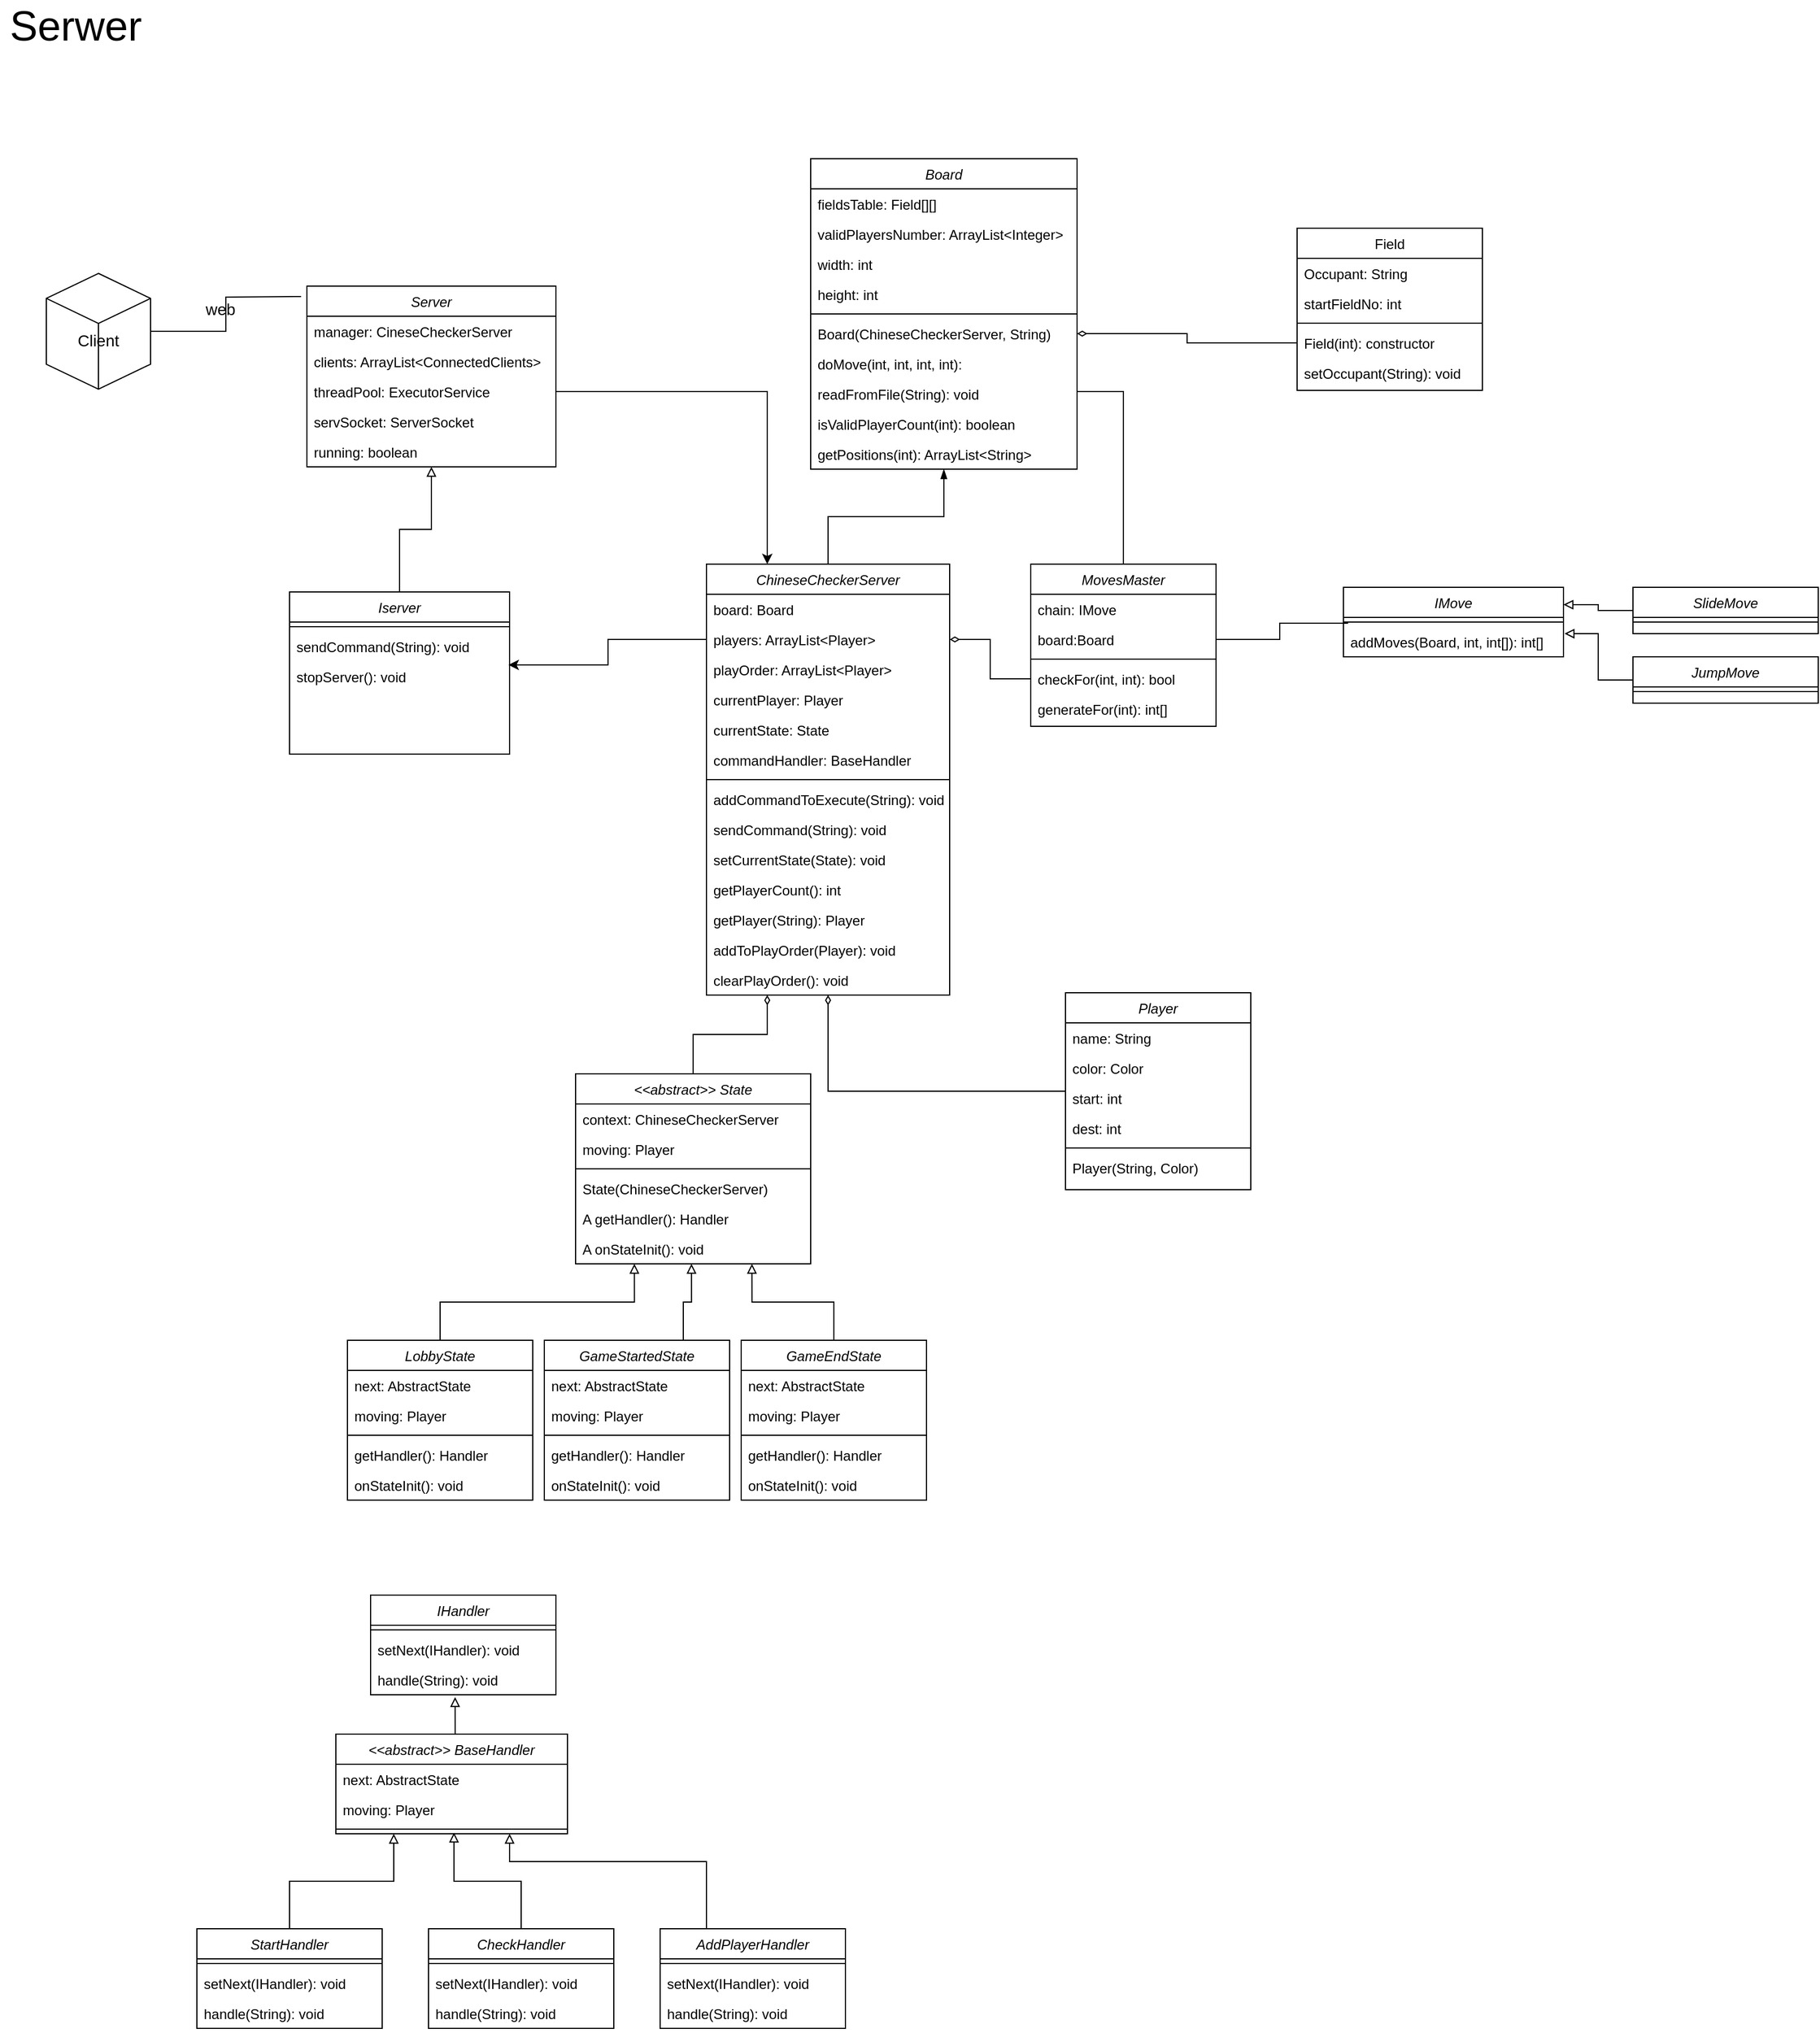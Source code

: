 <mxfile version="16.1.2" type="device" pages="2"><diagram id="C5RBs43oDa-KdzZeNtuy" name="Page-1"><mxGraphModel dx="2031" dy="1224" grid="1" gridSize="10" guides="1" tooltips="1" connect="1" arrows="1" fold="1" page="1" pageScale="1" pageWidth="827" pageHeight="1169" math="0" shadow="0"><root><mxCell id="WIyWlLk6GJQsqaUBKTNV-0"/><mxCell id="WIyWlLk6GJQsqaUBKTNV-1" parent="WIyWlLk6GJQsqaUBKTNV-0"/><mxCell id="zkfFHV4jXpPFQw0GAbJ--0" value="Board" style="swimlane;fontStyle=2;align=center;verticalAlign=top;childLayout=stackLayout;horizontal=1;startSize=26;horizontalStack=0;resizeParent=1;resizeLast=0;collapsible=1;marginBottom=0;rounded=0;shadow=0;strokeWidth=1;" parent="WIyWlLk6GJQsqaUBKTNV-1" vertex="1"><mxGeometry x="710" y="140" width="230" height="268" as="geometry"><mxRectangle x="230" y="140" width="160" height="26" as="alternateBounds"/></mxGeometry></mxCell><mxCell id="dAd4f3mH4mE8eM4iNBhY-26" value="fieldsTable: Field[][]" style="text;align=left;verticalAlign=top;spacingLeft=4;spacingRight=4;overflow=hidden;rotatable=0;points=[[0,0.5],[1,0.5]];portConstraint=eastwest;rounded=0;shadow=0;html=0;" vertex="1" parent="zkfFHV4jXpPFQw0GAbJ--0"><mxGeometry y="26" width="230" height="26" as="geometry"/></mxCell><mxCell id="dAd4f3mH4mE8eM4iNBhY-27" value="validPlayersNumber: ArrayList&lt;Integer&gt;" style="text;align=left;verticalAlign=top;spacingLeft=4;spacingRight=4;overflow=hidden;rotatable=0;points=[[0,0.5],[1,0.5]];portConstraint=eastwest;rounded=0;shadow=0;html=0;" vertex="1" parent="zkfFHV4jXpPFQw0GAbJ--0"><mxGeometry y="52" width="230" height="26" as="geometry"/></mxCell><mxCell id="dAd4f3mH4mE8eM4iNBhY-28" value="width: int" style="text;align=left;verticalAlign=top;spacingLeft=4;spacingRight=4;overflow=hidden;rotatable=0;points=[[0,0.5],[1,0.5]];portConstraint=eastwest;rounded=0;shadow=0;html=0;" vertex="1" parent="zkfFHV4jXpPFQw0GAbJ--0"><mxGeometry y="78" width="230" height="26" as="geometry"/></mxCell><mxCell id="dAd4f3mH4mE8eM4iNBhY-30" value="height: int" style="text;align=left;verticalAlign=top;spacingLeft=4;spacingRight=4;overflow=hidden;rotatable=0;points=[[0,0.5],[1,0.5]];portConstraint=eastwest;rounded=0;shadow=0;html=0;" vertex="1" parent="zkfFHV4jXpPFQw0GAbJ--0"><mxGeometry y="104" width="230" height="26" as="geometry"/></mxCell><mxCell id="zkfFHV4jXpPFQw0GAbJ--4" value="" style="line;html=1;strokeWidth=1;align=left;verticalAlign=middle;spacingTop=-1;spacingLeft=3;spacingRight=3;rotatable=0;labelPosition=right;points=[];portConstraint=eastwest;" parent="zkfFHV4jXpPFQw0GAbJ--0" vertex="1"><mxGeometry y="130" width="230" height="8" as="geometry"/></mxCell><mxCell id="zkfFHV4jXpPFQw0GAbJ--5" value="Board(ChineseCheckerServer, String)" style="text;align=left;verticalAlign=top;spacingLeft=4;spacingRight=4;overflow=hidden;rotatable=0;points=[[0,0.5],[1,0.5]];portConstraint=eastwest;" parent="zkfFHV4jXpPFQw0GAbJ--0" vertex="1"><mxGeometry y="138" width="230" height="26" as="geometry"/></mxCell><mxCell id="dAd4f3mH4mE8eM4iNBhY-31" value="doMove(int, int, int, int): " style="text;align=left;verticalAlign=top;spacingLeft=4;spacingRight=4;overflow=hidden;rotatable=0;points=[[0,0.5],[1,0.5]];portConstraint=eastwest;" vertex="1" parent="zkfFHV4jXpPFQw0GAbJ--0"><mxGeometry y="164" width="230" height="26" as="geometry"/></mxCell><mxCell id="dAd4f3mH4mE8eM4iNBhY-32" value="readFromFile(String): void" style="text;align=left;verticalAlign=top;spacingLeft=4;spacingRight=4;overflow=hidden;rotatable=0;points=[[0,0.5],[1,0.5]];portConstraint=eastwest;" vertex="1" parent="zkfFHV4jXpPFQw0GAbJ--0"><mxGeometry y="190" width="230" height="26" as="geometry"/></mxCell><mxCell id="dAd4f3mH4mE8eM4iNBhY-33" value="isValidPlayerCount(int): boolean" style="text;align=left;verticalAlign=top;spacingLeft=4;spacingRight=4;overflow=hidden;rotatable=0;points=[[0,0.5],[1,0.5]];portConstraint=eastwest;" vertex="1" parent="zkfFHV4jXpPFQw0GAbJ--0"><mxGeometry y="216" width="230" height="26" as="geometry"/></mxCell><mxCell id="1fBprcd-rrr-5zjSftDF-198" value="getPositions(int): ArrayList&lt;String&gt;" style="text;align=left;verticalAlign=top;spacingLeft=4;spacingRight=4;overflow=hidden;rotatable=0;points=[[0,0.5],[1,0.5]];portConstraint=eastwest;" parent="zkfFHV4jXpPFQw0GAbJ--0" vertex="1"><mxGeometry y="242" width="230" height="26" as="geometry"/></mxCell><mxCell id="zkfFHV4jXpPFQw0GAbJ--17" value="Field" style="swimlane;fontStyle=0;align=center;verticalAlign=top;childLayout=stackLayout;horizontal=1;startSize=26;horizontalStack=0;resizeParent=1;resizeLast=0;collapsible=1;marginBottom=0;rounded=0;shadow=0;strokeWidth=1;" parent="WIyWlLk6GJQsqaUBKTNV-1" vertex="1"><mxGeometry x="1130" y="200" width="160" height="140" as="geometry"><mxRectangle x="550" y="140" width="160" height="26" as="alternateBounds"/></mxGeometry></mxCell><mxCell id="zkfFHV4jXpPFQw0GAbJ--18" value="Occupant: String" style="text;align=left;verticalAlign=top;spacingLeft=4;spacingRight=4;overflow=hidden;rotatable=0;points=[[0,0.5],[1,0.5]];portConstraint=eastwest;" parent="zkfFHV4jXpPFQw0GAbJ--17" vertex="1"><mxGeometry y="26" width="160" height="26" as="geometry"/></mxCell><mxCell id="dAd4f3mH4mE8eM4iNBhY-34" value="startFieldNo: int" style="text;align=left;verticalAlign=top;spacingLeft=4;spacingRight=4;overflow=hidden;rotatable=0;points=[[0,0.5],[1,0.5]];portConstraint=eastwest;" vertex="1" parent="zkfFHV4jXpPFQw0GAbJ--17"><mxGeometry y="52" width="160" height="26" as="geometry"/></mxCell><mxCell id="zkfFHV4jXpPFQw0GAbJ--23" value="" style="line;html=1;strokeWidth=1;align=left;verticalAlign=middle;spacingTop=-1;spacingLeft=3;spacingRight=3;rotatable=0;labelPosition=right;points=[];portConstraint=eastwest;" parent="zkfFHV4jXpPFQw0GAbJ--17" vertex="1"><mxGeometry y="78" width="160" height="8" as="geometry"/></mxCell><mxCell id="1fBprcd-rrr-5zjSftDF-2" value="Field(int): constructor" style="text;align=left;verticalAlign=top;spacingLeft=4;spacingRight=4;overflow=hidden;rotatable=0;points=[[0,0.5],[1,0.5]];portConstraint=eastwest;" parent="zkfFHV4jXpPFQw0GAbJ--17" vertex="1"><mxGeometry y="86" width="160" height="26" as="geometry"/></mxCell><mxCell id="dAd4f3mH4mE8eM4iNBhY-36" value="setOccupant(String): void" style="text;align=left;verticalAlign=top;spacingLeft=4;spacingRight=4;overflow=hidden;rotatable=0;points=[[0,0.5],[1,0.5]];portConstraint=eastwest;" vertex="1" parent="zkfFHV4jXpPFQw0GAbJ--17"><mxGeometry y="112" width="160" height="26" as="geometry"/></mxCell><mxCell id="1fBprcd-rrr-5zjSftDF-10" value="&lt;font style=&quot;font-size: 36px&quot;&gt;Serwer&lt;/font&gt;" style="text;html=1;align=center;verticalAlign=middle;resizable=0;points=[];autosize=1;strokeColor=none;fillColor=none;" parent="WIyWlLk6GJQsqaUBKTNV-1" vertex="1"><mxGeometry x="10" y="10" width="130" height="30" as="geometry"/></mxCell><mxCell id="1fBprcd-rrr-5zjSftDF-11" value="Server" style="swimlane;fontStyle=2;align=center;verticalAlign=top;childLayout=stackLayout;horizontal=1;startSize=26;horizontalStack=0;resizeParent=1;resizeLast=0;collapsible=1;marginBottom=0;rounded=0;shadow=0;strokeWidth=1;" parent="WIyWlLk6GJQsqaUBKTNV-1" vertex="1"><mxGeometry x="275" y="250" width="215" height="156" as="geometry"><mxRectangle x="230" y="140" width="160" height="26" as="alternateBounds"/></mxGeometry></mxCell><mxCell id="1fBprcd-rrr-5zjSftDF-191" value="manager: CineseCheckerServer" style="text;align=left;verticalAlign=top;spacingLeft=4;spacingRight=4;overflow=hidden;rotatable=0;points=[[0,0.5],[1,0.5]];portConstraint=eastwest;rounded=0;shadow=0;html=0;" parent="1fBprcd-rrr-5zjSftDF-11" vertex="1"><mxGeometry y="26" width="215" height="26" as="geometry"/></mxCell><mxCell id="dAd4f3mH4mE8eM4iNBhY-0" value="clients: ArrayList&lt;ConnectedClients&gt;" style="text;align=left;verticalAlign=top;spacingLeft=4;spacingRight=4;overflow=hidden;rotatable=0;points=[[0,0.5],[1,0.5]];portConstraint=eastwest;rounded=0;shadow=0;html=0;" vertex="1" parent="1fBprcd-rrr-5zjSftDF-11"><mxGeometry y="52" width="215" height="26" as="geometry"/></mxCell><mxCell id="dAd4f3mH4mE8eM4iNBhY-1" value="threadPool: ExecutorService" style="text;align=left;verticalAlign=top;spacingLeft=4;spacingRight=4;overflow=hidden;rotatable=0;points=[[0,0.5],[1,0.5]];portConstraint=eastwest;rounded=0;shadow=0;html=0;" vertex="1" parent="1fBprcd-rrr-5zjSftDF-11"><mxGeometry y="78" width="215" height="26" as="geometry"/></mxCell><mxCell id="dAd4f3mH4mE8eM4iNBhY-2" value="servSocket: ServerSocket&#10;" style="text;align=left;verticalAlign=top;spacingLeft=4;spacingRight=4;overflow=hidden;rotatable=0;points=[[0,0.5],[1,0.5]];portConstraint=eastwest;rounded=0;shadow=0;html=0;" vertex="1" parent="1fBprcd-rrr-5zjSftDF-11"><mxGeometry y="104" width="215" height="26" as="geometry"/></mxCell><mxCell id="dAd4f3mH4mE8eM4iNBhY-8" value="running: boolean" style="text;align=left;verticalAlign=top;spacingLeft=4;spacingRight=4;overflow=hidden;rotatable=0;points=[[0,0.5],[1,0.5]];portConstraint=eastwest;rounded=0;shadow=0;html=0;" vertex="1" parent="1fBprcd-rrr-5zjSftDF-11"><mxGeometry y="130" width="215" height="26" as="geometry"/></mxCell><mxCell id="1fBprcd-rrr-5zjSftDF-31" value="&lt;font style=&quot;font-size: 14px&quot;&gt;Client&lt;/font&gt;" style="html=1;whiteSpace=wrap;shape=isoCube2;backgroundOutline=1;isoAngle=15;fontSize=36;" parent="WIyWlLk6GJQsqaUBKTNV-1" vertex="1"><mxGeometry x="50" y="239" width="90" height="100" as="geometry"/></mxCell><mxCell id="1fBprcd-rrr-5zjSftDF-41" style="edgeStyle=orthogonalEdgeStyle;rounded=0;orthogonalLoop=1;jettySize=auto;html=1;exitX=0;exitY=0.5;exitDx=0;exitDy=0;entryX=1;entryY=0.5;entryDx=0;entryDy=0;entryPerimeter=0;fontSize=14;endArrow=none;endFill=0;" parent="WIyWlLk6GJQsqaUBKTNV-1" target="1fBprcd-rrr-5zjSftDF-31" edge="1"><mxGeometry relative="1" as="geometry"><mxPoint x="270" y="259" as="sourcePoint"/></mxGeometry></mxCell><mxCell id="1fBprcd-rrr-5zjSftDF-42" value="web" style="text;html=1;resizable=0;autosize=1;align=center;verticalAlign=middle;points=[];fillColor=none;strokeColor=none;rounded=0;fontSize=14;" parent="WIyWlLk6GJQsqaUBKTNV-1" vertex="1"><mxGeometry x="180" y="260" width="40" height="20" as="geometry"/></mxCell><mxCell id="1fBprcd-rrr-5zjSftDF-75" style="edgeStyle=orthogonalEdgeStyle;rounded=0;orthogonalLoop=1;jettySize=auto;html=1;exitX=0.5;exitY=0;exitDx=0;exitDy=0;entryX=0.5;entryY=1;entryDx=0;entryDy=0;fontSize=14;endArrow=blockThin;endFill=1;" parent="WIyWlLk6GJQsqaUBKTNV-1" source="1fBprcd-rrr-5zjSftDF-57" target="zkfFHV4jXpPFQw0GAbJ--0" edge="1"><mxGeometry relative="1" as="geometry"/></mxCell><mxCell id="1fBprcd-rrr-5zjSftDF-57" value="ChineseCheckerServer" style="swimlane;fontStyle=2;align=center;verticalAlign=top;childLayout=stackLayout;horizontal=1;startSize=26;horizontalStack=0;resizeParent=1;resizeLast=0;collapsible=1;marginBottom=0;rounded=0;shadow=0;strokeWidth=1;" parent="WIyWlLk6GJQsqaUBKTNV-1" vertex="1"><mxGeometry x="620" y="490" width="210" height="372" as="geometry"><mxRectangle x="230" y="140" width="160" height="26" as="alternateBounds"/></mxGeometry></mxCell><mxCell id="1fBprcd-rrr-5zjSftDF-58" value="board: Board" style="text;align=left;verticalAlign=top;spacingLeft=4;spacingRight=4;overflow=hidden;rotatable=0;points=[[0,0.5],[1,0.5]];portConstraint=eastwest;rounded=0;shadow=0;html=0;" parent="1fBprcd-rrr-5zjSftDF-57" vertex="1"><mxGeometry y="26" width="210" height="26" as="geometry"/></mxCell><mxCell id="1fBprcd-rrr-5zjSftDF-59" value="players: ArrayList&lt;Player&gt;" style="text;align=left;verticalAlign=top;spacingLeft=4;spacingRight=4;overflow=hidden;rotatable=0;points=[[0,0.5],[1,0.5]];portConstraint=eastwest;rounded=0;shadow=0;html=0;" parent="1fBprcd-rrr-5zjSftDF-57" vertex="1"><mxGeometry y="52" width="210" height="26" as="geometry"/></mxCell><mxCell id="dAd4f3mH4mE8eM4iNBhY-17" value="playOrder: ArrayList&lt;Player&gt;" style="text;align=left;verticalAlign=top;spacingLeft=4;spacingRight=4;overflow=hidden;rotatable=0;points=[[0,0.5],[1,0.5]];portConstraint=eastwest;rounded=0;shadow=0;html=0;" vertex="1" parent="1fBprcd-rrr-5zjSftDF-57"><mxGeometry y="78" width="210" height="26" as="geometry"/></mxCell><mxCell id="dAd4f3mH4mE8eM4iNBhY-16" value="currentPlayer: Player" style="text;align=left;verticalAlign=top;spacingLeft=4;spacingRight=4;overflow=hidden;rotatable=0;points=[[0,0.5],[1,0.5]];portConstraint=eastwest;rounded=0;shadow=0;html=0;" vertex="1" parent="1fBprcd-rrr-5zjSftDF-57"><mxGeometry y="104" width="210" height="26" as="geometry"/></mxCell><mxCell id="dAd4f3mH4mE8eM4iNBhY-18" value="currentState: State" style="text;align=left;verticalAlign=top;spacingLeft=4;spacingRight=4;overflow=hidden;rotatable=0;points=[[0,0.5],[1,0.5]];portConstraint=eastwest;rounded=0;shadow=0;html=0;" vertex="1" parent="1fBprcd-rrr-5zjSftDF-57"><mxGeometry y="130" width="210" height="26" as="geometry"/></mxCell><mxCell id="1fBprcd-rrr-5zjSftDF-186" value="commandHandler: BaseHandler" style="text;align=left;verticalAlign=top;spacingLeft=4;spacingRight=4;overflow=hidden;rotatable=0;points=[[0,0.5],[1,0.5]];portConstraint=eastwest;rounded=0;shadow=0;html=0;" parent="1fBprcd-rrr-5zjSftDF-57" vertex="1"><mxGeometry y="156" width="210" height="26" as="geometry"/></mxCell><mxCell id="1fBprcd-rrr-5zjSftDF-60" value="" style="line;html=1;strokeWidth=1;align=left;verticalAlign=middle;spacingTop=-1;spacingLeft=3;spacingRight=3;rotatable=0;labelPosition=right;points=[];portConstraint=eastwest;" parent="1fBprcd-rrr-5zjSftDF-57" vertex="1"><mxGeometry y="182" width="210" height="8" as="geometry"/></mxCell><mxCell id="1fBprcd-rrr-5zjSftDF-192" value="addCommandToExecute(String): void" style="text;align=left;verticalAlign=top;spacingLeft=4;spacingRight=4;overflow=hidden;rotatable=0;points=[[0,0.5],[1,0.5]];portConstraint=eastwest;rounded=0;shadow=0;html=0;" parent="1fBprcd-rrr-5zjSftDF-57" vertex="1"><mxGeometry y="190" width="210" height="26" as="geometry"/></mxCell><mxCell id="dAd4f3mH4mE8eM4iNBhY-19" value="sendCommand(String): void" style="text;align=left;verticalAlign=top;spacingLeft=4;spacingRight=4;overflow=hidden;rotatable=0;points=[[0,0.5],[1,0.5]];portConstraint=eastwest;rounded=0;shadow=0;html=0;" vertex="1" parent="1fBprcd-rrr-5zjSftDF-57"><mxGeometry y="216" width="210" height="26" as="geometry"/></mxCell><mxCell id="dAd4f3mH4mE8eM4iNBhY-20" value="setCurrentState(State): void" style="text;align=left;verticalAlign=top;spacingLeft=4;spacingRight=4;overflow=hidden;rotatable=0;points=[[0,0.5],[1,0.5]];portConstraint=eastwest;rounded=0;shadow=0;html=0;" vertex="1" parent="1fBprcd-rrr-5zjSftDF-57"><mxGeometry y="242" width="210" height="26" as="geometry"/></mxCell><mxCell id="dAd4f3mH4mE8eM4iNBhY-21" value="getPlayerCount(): int" style="text;align=left;verticalAlign=top;spacingLeft=4;spacingRight=4;overflow=hidden;rotatable=0;points=[[0,0.5],[1,0.5]];portConstraint=eastwest;rounded=0;shadow=0;html=0;" vertex="1" parent="1fBprcd-rrr-5zjSftDF-57"><mxGeometry y="268" width="210" height="26" as="geometry"/></mxCell><mxCell id="dAd4f3mH4mE8eM4iNBhY-22" value="getPlayer(String): Player" style="text;align=left;verticalAlign=top;spacingLeft=4;spacingRight=4;overflow=hidden;rotatable=0;points=[[0,0.5],[1,0.5]];portConstraint=eastwest;rounded=0;shadow=0;html=0;" vertex="1" parent="1fBprcd-rrr-5zjSftDF-57"><mxGeometry y="294" width="210" height="26" as="geometry"/></mxCell><mxCell id="dAd4f3mH4mE8eM4iNBhY-23" value="addToPlayOrder(Player): void" style="text;align=left;verticalAlign=top;spacingLeft=4;spacingRight=4;overflow=hidden;rotatable=0;points=[[0,0.5],[1,0.5]];portConstraint=eastwest;rounded=0;shadow=0;html=0;" vertex="1" parent="1fBprcd-rrr-5zjSftDF-57"><mxGeometry y="320" width="210" height="26" as="geometry"/></mxCell><mxCell id="dAd4f3mH4mE8eM4iNBhY-24" value="clearPlayOrder(): void" style="text;align=left;verticalAlign=top;spacingLeft=4;spacingRight=4;overflow=hidden;rotatable=0;points=[[0,0.5],[1,0.5]];portConstraint=eastwest;rounded=0;shadow=0;html=0;" vertex="1" parent="1fBprcd-rrr-5zjSftDF-57"><mxGeometry y="346" width="210" height="26" as="geometry"/></mxCell><mxCell id="1fBprcd-rrr-5zjSftDF-72" style="edgeStyle=orthogonalEdgeStyle;rounded=0;orthogonalLoop=1;jettySize=auto;html=1;exitX=0.5;exitY=0;exitDx=0;exitDy=0;entryX=0.5;entryY=1;entryDx=0;entryDy=0;fontSize=14;endArrow=block;endFill=0;" parent="WIyWlLk6GJQsqaUBKTNV-1" source="1fBprcd-rrr-5zjSftDF-68" target="1fBprcd-rrr-5zjSftDF-11" edge="1"><mxGeometry relative="1" as="geometry"/></mxCell><mxCell id="1fBprcd-rrr-5zjSftDF-68" value="Iserver" style="swimlane;fontStyle=2;align=center;verticalAlign=top;childLayout=stackLayout;horizontal=1;startSize=26;horizontalStack=0;resizeParent=1;resizeLast=0;collapsible=1;marginBottom=0;rounded=0;shadow=0;strokeWidth=1;" parent="WIyWlLk6GJQsqaUBKTNV-1" vertex="1"><mxGeometry x="260" y="514" width="190" height="140" as="geometry"><mxRectangle x="230" y="140" width="160" height="26" as="alternateBounds"/></mxGeometry></mxCell><mxCell id="1fBprcd-rrr-5zjSftDF-71" value="" style="line;html=1;strokeWidth=1;align=left;verticalAlign=middle;spacingTop=-1;spacingLeft=3;spacingRight=3;rotatable=0;labelPosition=right;points=[];portConstraint=eastwest;" parent="1fBprcd-rrr-5zjSftDF-68" vertex="1"><mxGeometry y="26" width="190" height="8" as="geometry"/></mxCell><mxCell id="1fBprcd-rrr-5zjSftDF-87" value="sendCommand(String): void" style="text;align=left;verticalAlign=top;spacingLeft=4;spacingRight=4;overflow=hidden;rotatable=0;points=[[0,0.5],[1,0.5]];portConstraint=eastwest;rounded=0;shadow=0;html=0;" parent="1fBprcd-rrr-5zjSftDF-68" vertex="1"><mxGeometry y="34" width="190" height="26" as="geometry"/></mxCell><mxCell id="1fBprcd-rrr-5zjSftDF-70" value="stopServer(): void" style="text;align=left;verticalAlign=top;spacingLeft=4;spacingRight=4;overflow=hidden;rotatable=0;points=[[0,0.5],[1,0.5]];portConstraint=eastwest;rounded=0;shadow=0;html=0;" parent="1fBprcd-rrr-5zjSftDF-68" vertex="1"><mxGeometry y="60" width="190" height="26" as="geometry"/></mxCell><mxCell id="1fBprcd-rrr-5zjSftDF-104" style="edgeStyle=orthogonalEdgeStyle;rounded=0;orthogonalLoop=1;jettySize=auto;html=1;exitX=0.5;exitY=0;exitDx=0;exitDy=0;entryX=1;entryY=0.75;entryDx=0;entryDy=0;fontSize=14;endArrow=none;endFill=0;" parent="WIyWlLk6GJQsqaUBKTNV-1" source="1fBprcd-rrr-5zjSftDF-80" target="zkfFHV4jXpPFQw0GAbJ--0" edge="1"><mxGeometry relative="1" as="geometry"/></mxCell><mxCell id="1fBprcd-rrr-5zjSftDF-80" value="MovesMaster" style="swimlane;fontStyle=2;align=center;verticalAlign=top;childLayout=stackLayout;horizontal=1;startSize=26;horizontalStack=0;resizeParent=1;resizeLast=0;collapsible=1;marginBottom=0;rounded=0;shadow=0;strokeWidth=1;" parent="WIyWlLk6GJQsqaUBKTNV-1" vertex="1"><mxGeometry x="900" y="490" width="160" height="140" as="geometry"><mxRectangle x="230" y="140" width="160" height="26" as="alternateBounds"/></mxGeometry></mxCell><mxCell id="1fBprcd-rrr-5zjSftDF-81" value="chain: IMove" style="text;align=left;verticalAlign=top;spacingLeft=4;spacingRight=4;overflow=hidden;rotatable=0;points=[[0,0.5],[1,0.5]];portConstraint=eastwest;rounded=0;shadow=0;html=0;" parent="1fBprcd-rrr-5zjSftDF-80" vertex="1"><mxGeometry y="26" width="160" height="26" as="geometry"/></mxCell><mxCell id="1fBprcd-rrr-5zjSftDF-102" value="board:Board" style="text;align=left;verticalAlign=top;spacingLeft=4;spacingRight=4;overflow=hidden;rotatable=0;points=[[0,0.5],[1,0.5]];portConstraint=eastwest;rounded=0;shadow=0;html=0;" parent="1fBprcd-rrr-5zjSftDF-80" vertex="1"><mxGeometry y="52" width="160" height="26" as="geometry"/></mxCell><mxCell id="1fBprcd-rrr-5zjSftDF-82" value="" style="line;html=1;strokeWidth=1;align=left;verticalAlign=middle;spacingTop=-1;spacingLeft=3;spacingRight=3;rotatable=0;labelPosition=right;points=[];portConstraint=eastwest;" parent="1fBprcd-rrr-5zjSftDF-80" vertex="1"><mxGeometry y="78" width="160" height="8" as="geometry"/></mxCell><mxCell id="1fBprcd-rrr-5zjSftDF-83" value="checkFor(int, int): bool" style="text;align=left;verticalAlign=top;spacingLeft=4;spacingRight=4;overflow=hidden;rotatable=0;points=[[0,0.5],[1,0.5]];portConstraint=eastwest;" parent="1fBprcd-rrr-5zjSftDF-80" vertex="1"><mxGeometry y="86" width="160" height="26" as="geometry"/></mxCell><mxCell id="1fBprcd-rrr-5zjSftDF-100" value="generateFor(int): int[]" style="text;align=left;verticalAlign=top;spacingLeft=4;spacingRight=4;overflow=hidden;rotatable=0;points=[[0,0.5],[1,0.5]];portConstraint=eastwest;" parent="1fBprcd-rrr-5zjSftDF-80" vertex="1"><mxGeometry y="112" width="160" height="26" as="geometry"/></mxCell><mxCell id="1fBprcd-rrr-5zjSftDF-84" style="edgeStyle=orthogonalEdgeStyle;rounded=0;orthogonalLoop=1;jettySize=auto;html=1;exitX=1;exitY=0.5;exitDx=0;exitDy=0;entryX=0;entryY=0.5;entryDx=0;entryDy=0;fontSize=14;endArrow=none;endFill=0;startArrow=diamondThin;startFill=0;" parent="WIyWlLk6GJQsqaUBKTNV-1" source="1fBprcd-rrr-5zjSftDF-59" target="1fBprcd-rrr-5zjSftDF-83" edge="1"><mxGeometry relative="1" as="geometry"/></mxCell><mxCell id="1fBprcd-rrr-5zjSftDF-103" style="edgeStyle=orthogonalEdgeStyle;rounded=0;orthogonalLoop=1;jettySize=auto;html=1;exitX=0;exitY=0.5;exitDx=0;exitDy=0;entryX=1;entryY=0.5;entryDx=0;entryDy=0;fontSize=14;endArrow=diamondThin;endFill=0;" parent="WIyWlLk6GJQsqaUBKTNV-1" source="1fBprcd-rrr-5zjSftDF-2" target="zkfFHV4jXpPFQw0GAbJ--5" edge="1"><mxGeometry relative="1" as="geometry"/></mxCell><mxCell id="1fBprcd-rrr-5zjSftDF-105" value="IMove" style="swimlane;fontStyle=2;align=center;verticalAlign=top;childLayout=stackLayout;horizontal=1;startSize=26;horizontalStack=0;resizeParent=1;resizeLast=0;collapsible=1;marginBottom=0;rounded=0;shadow=0;strokeWidth=1;" parent="WIyWlLk6GJQsqaUBKTNV-1" vertex="1"><mxGeometry x="1170" y="510" width="190" height="60" as="geometry"><mxRectangle x="230" y="140" width="160" height="26" as="alternateBounds"/></mxGeometry></mxCell><mxCell id="1fBprcd-rrr-5zjSftDF-108" value="" style="line;html=1;strokeWidth=1;align=left;verticalAlign=middle;spacingTop=-1;spacingLeft=3;spacingRight=3;rotatable=0;labelPosition=right;points=[];portConstraint=eastwest;" parent="1fBprcd-rrr-5zjSftDF-105" vertex="1"><mxGeometry y="26" width="190" height="8" as="geometry"/></mxCell><mxCell id="1fBprcd-rrr-5zjSftDF-114" value="addMoves(Board, int, int[]): int[]" style="text;align=left;verticalAlign=top;spacingLeft=4;spacingRight=4;overflow=hidden;rotatable=0;points=[[0,0.5],[1,0.5]];portConstraint=eastwest;rounded=0;shadow=0;html=0;" parent="1fBprcd-rrr-5zjSftDF-105" vertex="1"><mxGeometry y="34" width="190" height="26" as="geometry"/></mxCell><mxCell id="1fBprcd-rrr-5zjSftDF-115" style="edgeStyle=orthogonalEdgeStyle;rounded=0;orthogonalLoop=1;jettySize=auto;html=1;exitX=1;exitY=0.5;exitDx=0;exitDy=0;entryX=0.021;entryY=-0.115;entryDx=0;entryDy=0;entryPerimeter=0;fontSize=14;endArrow=none;endFill=0;" parent="WIyWlLk6GJQsqaUBKTNV-1" source="1fBprcd-rrr-5zjSftDF-102" target="1fBprcd-rrr-5zjSftDF-114" edge="1"><mxGeometry relative="1" as="geometry"/></mxCell><mxCell id="1fBprcd-rrr-5zjSftDF-129" style="edgeStyle=orthogonalEdgeStyle;rounded=0;orthogonalLoop=1;jettySize=auto;html=1;exitX=0;exitY=0.5;exitDx=0;exitDy=0;entryX=1;entryY=0.25;entryDx=0;entryDy=0;fontSize=14;endArrow=block;endFill=0;" parent="WIyWlLk6GJQsqaUBKTNV-1" source="1fBprcd-rrr-5zjSftDF-119" target="1fBprcd-rrr-5zjSftDF-105" edge="1"><mxGeometry relative="1" as="geometry"/></mxCell><mxCell id="1fBprcd-rrr-5zjSftDF-119" value="SlideMove" style="swimlane;fontStyle=2;align=center;verticalAlign=top;childLayout=stackLayout;horizontal=1;startSize=26;horizontalStack=0;resizeParent=1;resizeLast=0;collapsible=1;marginBottom=0;rounded=0;shadow=0;strokeWidth=1;" parent="WIyWlLk6GJQsqaUBKTNV-1" vertex="1"><mxGeometry x="1420" y="510" width="160" height="40" as="geometry"><mxRectangle x="230" y="140" width="160" height="26" as="alternateBounds"/></mxGeometry></mxCell><mxCell id="1fBprcd-rrr-5zjSftDF-122" value="" style="line;html=1;strokeWidth=1;align=left;verticalAlign=middle;spacingTop=-1;spacingLeft=3;spacingRight=3;rotatable=0;labelPosition=right;points=[];portConstraint=eastwest;" parent="1fBprcd-rrr-5zjSftDF-119" vertex="1"><mxGeometry y="26" width="160" height="8" as="geometry"/></mxCell><mxCell id="1fBprcd-rrr-5zjSftDF-128" style="edgeStyle=orthogonalEdgeStyle;rounded=0;orthogonalLoop=1;jettySize=auto;html=1;exitX=0;exitY=0.5;exitDx=0;exitDy=0;entryX=1.005;entryY=0.231;entryDx=0;entryDy=0;entryPerimeter=0;fontSize=14;endArrow=block;endFill=0;" parent="WIyWlLk6GJQsqaUBKTNV-1" source="1fBprcd-rrr-5zjSftDF-126" target="1fBprcd-rrr-5zjSftDF-114" edge="1"><mxGeometry relative="1" as="geometry"/></mxCell><mxCell id="1fBprcd-rrr-5zjSftDF-126" value="JumpMove" style="swimlane;fontStyle=2;align=center;verticalAlign=top;childLayout=stackLayout;horizontal=1;startSize=26;horizontalStack=0;resizeParent=1;resizeLast=0;collapsible=1;marginBottom=0;rounded=0;shadow=0;strokeWidth=1;" parent="WIyWlLk6GJQsqaUBKTNV-1" vertex="1"><mxGeometry x="1420" y="570" width="160" height="40" as="geometry"><mxRectangle x="230" y="140" width="160" height="26" as="alternateBounds"/></mxGeometry></mxCell><mxCell id="1fBprcd-rrr-5zjSftDF-127" value="" style="line;html=1;strokeWidth=1;align=left;verticalAlign=middle;spacingTop=-1;spacingLeft=3;spacingRight=3;rotatable=0;labelPosition=right;points=[];portConstraint=eastwest;" parent="1fBprcd-rrr-5zjSftDF-126" vertex="1"><mxGeometry y="26" width="160" height="8" as="geometry"/></mxCell><mxCell id="1fBprcd-rrr-5zjSftDF-164" style="edgeStyle=orthogonalEdgeStyle;rounded=0;orthogonalLoop=1;jettySize=auto;html=1;exitX=0.5;exitY=0;exitDx=0;exitDy=0;fontSize=14;endArrow=diamondThin;endFill=0;entryX=0.25;entryY=1;entryDx=0;entryDy=0;" parent="WIyWlLk6GJQsqaUBKTNV-1" source="1fBprcd-rrr-5zjSftDF-132" target="1fBprcd-rrr-5zjSftDF-57" edge="1"><mxGeometry relative="1" as="geometry"><mxPoint x="660" y="650" as="targetPoint"/></mxGeometry></mxCell><mxCell id="1fBprcd-rrr-5zjSftDF-132" value="&lt;&lt;abstract&gt;&gt; State" style="swimlane;fontStyle=2;align=center;verticalAlign=top;childLayout=stackLayout;horizontal=1;startSize=26;horizontalStack=0;resizeParent=1;resizeLast=0;collapsible=1;marginBottom=0;rounded=0;shadow=0;strokeWidth=1;" parent="WIyWlLk6GJQsqaUBKTNV-1" vertex="1"><mxGeometry x="507" y="930" width="203" height="164" as="geometry"><mxRectangle x="230" y="140" width="160" height="26" as="alternateBounds"/></mxGeometry></mxCell><mxCell id="1fBprcd-rrr-5zjSftDF-194" value="context: ChineseCheckerServer" style="text;align=left;verticalAlign=top;spacingLeft=4;spacingRight=4;overflow=hidden;rotatable=0;points=[[0,0.5],[1,0.5]];portConstraint=eastwest;rounded=0;shadow=0;html=0;" parent="1fBprcd-rrr-5zjSftDF-132" vertex="1"><mxGeometry y="26" width="203" height="26" as="geometry"/></mxCell><mxCell id="1fBprcd-rrr-5zjSftDF-134" value="moving: Player" style="text;align=left;verticalAlign=top;spacingLeft=4;spacingRight=4;overflow=hidden;rotatable=0;points=[[0,0.5],[1,0.5]];portConstraint=eastwest;rounded=0;shadow=0;html=0;" parent="1fBprcd-rrr-5zjSftDF-132" vertex="1"><mxGeometry y="52" width="203" height="26" as="geometry"/></mxCell><mxCell id="1fBprcd-rrr-5zjSftDF-135" value="" style="line;html=1;strokeWidth=1;align=left;verticalAlign=middle;spacingTop=-1;spacingLeft=3;spacingRight=3;rotatable=0;labelPosition=right;points=[];portConstraint=eastwest;" parent="1fBprcd-rrr-5zjSftDF-132" vertex="1"><mxGeometry y="78" width="203" height="8" as="geometry"/></mxCell><mxCell id="dAd4f3mH4mE8eM4iNBhY-38" value="State(ChineseCheckerServer)" style="text;align=left;verticalAlign=top;spacingLeft=4;spacingRight=4;overflow=hidden;rotatable=0;points=[[0,0.5],[1,0.5]];portConstraint=eastwest;" vertex="1" parent="1fBprcd-rrr-5zjSftDF-132"><mxGeometry y="86" width="203" height="26" as="geometry"/></mxCell><mxCell id="1fBprcd-rrr-5zjSftDF-136" value="A getHandler(): Handler" style="text;align=left;verticalAlign=top;spacingLeft=4;spacingRight=4;overflow=hidden;rotatable=0;points=[[0,0.5],[1,0.5]];portConstraint=eastwest;" parent="1fBprcd-rrr-5zjSftDF-132" vertex="1"><mxGeometry y="112" width="203" height="26" as="geometry"/></mxCell><mxCell id="dAd4f3mH4mE8eM4iNBhY-39" value="A onStateInit(): void" style="text;align=left;verticalAlign=top;spacingLeft=4;spacingRight=4;overflow=hidden;rotatable=0;points=[[0,0.5],[1,0.5]];portConstraint=eastwest;" vertex="1" parent="1fBprcd-rrr-5zjSftDF-132"><mxGeometry y="138" width="203" height="26" as="geometry"/></mxCell><mxCell id="1fBprcd-rrr-5zjSftDF-160" style="edgeStyle=orthogonalEdgeStyle;rounded=0;orthogonalLoop=1;jettySize=auto;html=1;exitX=0.5;exitY=0;exitDx=0;exitDy=0;entryX=0.25;entryY=1;entryDx=0;entryDy=0;fontSize=14;endArrow=block;endFill=0;" parent="WIyWlLk6GJQsqaUBKTNV-1" source="1fBprcd-rrr-5zjSftDF-138" target="1fBprcd-rrr-5zjSftDF-132" edge="1"><mxGeometry relative="1" as="geometry"/></mxCell><mxCell id="1fBprcd-rrr-5zjSftDF-138" value="LobbyState" style="swimlane;fontStyle=2;align=center;verticalAlign=top;childLayout=stackLayout;horizontal=1;startSize=26;horizontalStack=0;resizeParent=1;resizeLast=0;collapsible=1;marginBottom=0;rounded=0;shadow=0;strokeWidth=1;" parent="WIyWlLk6GJQsqaUBKTNV-1" vertex="1"><mxGeometry x="310" y="1160" width="160" height="138" as="geometry"><mxRectangle x="230" y="140" width="160" height="26" as="alternateBounds"/></mxGeometry></mxCell><mxCell id="1fBprcd-rrr-5zjSftDF-139" value="next: AbstractState" style="text;align=left;verticalAlign=top;spacingLeft=4;spacingRight=4;overflow=hidden;rotatable=0;points=[[0,0.5],[1,0.5]];portConstraint=eastwest;rounded=0;shadow=0;html=0;" parent="1fBprcd-rrr-5zjSftDF-138" vertex="1"><mxGeometry y="26" width="160" height="26" as="geometry"/></mxCell><mxCell id="1fBprcd-rrr-5zjSftDF-140" value="moving: Player" style="text;align=left;verticalAlign=top;spacingLeft=4;spacingRight=4;overflow=hidden;rotatable=0;points=[[0,0.5],[1,0.5]];portConstraint=eastwest;rounded=0;shadow=0;html=0;" parent="1fBprcd-rrr-5zjSftDF-138" vertex="1"><mxGeometry y="52" width="160" height="26" as="geometry"/></mxCell><mxCell id="1fBprcd-rrr-5zjSftDF-141" value="" style="line;html=1;strokeWidth=1;align=left;verticalAlign=middle;spacingTop=-1;spacingLeft=3;spacingRight=3;rotatable=0;labelPosition=right;points=[];portConstraint=eastwest;" parent="1fBprcd-rrr-5zjSftDF-138" vertex="1"><mxGeometry y="78" width="160" height="8" as="geometry"/></mxCell><mxCell id="dAd4f3mH4mE8eM4iNBhY-44" value="getHandler(): Handler" style="text;align=left;verticalAlign=top;spacingLeft=4;spacingRight=4;overflow=hidden;rotatable=0;points=[[0,0.5],[1,0.5]];portConstraint=eastwest;" vertex="1" parent="1fBprcd-rrr-5zjSftDF-138"><mxGeometry y="86" width="160" height="26" as="geometry"/></mxCell><mxCell id="1fBprcd-rrr-5zjSftDF-142" value="onStateInit(): void" style="text;align=left;verticalAlign=top;spacingLeft=4;spacingRight=4;overflow=hidden;rotatable=0;points=[[0,0.5],[1,0.5]];portConstraint=eastwest;" parent="1fBprcd-rrr-5zjSftDF-138" vertex="1"><mxGeometry y="112" width="160" height="26" as="geometry"/></mxCell><mxCell id="1fBprcd-rrr-5zjSftDF-196" style="edgeStyle=orthogonalEdgeStyle;rounded=0;orthogonalLoop=1;jettySize=auto;html=1;exitX=0.75;exitY=0;exitDx=0;exitDy=0;fontSize=14;endArrow=block;endFill=0;entryX=0.493;entryY=1.001;entryDx=0;entryDy=0;entryPerimeter=0;" parent="WIyWlLk6GJQsqaUBKTNV-1" source="1fBprcd-rrr-5zjSftDF-144" target="dAd4f3mH4mE8eM4iNBhY-39" edge="1"><mxGeometry relative="1" as="geometry"><mxPoint x="620" y="1095" as="targetPoint"/></mxGeometry></mxCell><mxCell id="1fBprcd-rrr-5zjSftDF-144" value="GameStartedState" style="swimlane;fontStyle=2;align=center;verticalAlign=top;childLayout=stackLayout;horizontal=1;startSize=26;horizontalStack=0;resizeParent=1;resizeLast=0;collapsible=1;marginBottom=0;rounded=0;shadow=0;strokeWidth=1;" parent="WIyWlLk6GJQsqaUBKTNV-1" vertex="1"><mxGeometry x="480" y="1160" width="160" height="138" as="geometry"><mxRectangle x="230" y="140" width="160" height="26" as="alternateBounds"/></mxGeometry></mxCell><mxCell id="1fBprcd-rrr-5zjSftDF-145" value="next: AbstractState" style="text;align=left;verticalAlign=top;spacingLeft=4;spacingRight=4;overflow=hidden;rotatable=0;points=[[0,0.5],[1,0.5]];portConstraint=eastwest;rounded=0;shadow=0;html=0;" parent="1fBprcd-rrr-5zjSftDF-144" vertex="1"><mxGeometry y="26" width="160" height="26" as="geometry"/></mxCell><mxCell id="1fBprcd-rrr-5zjSftDF-146" value="moving: Player" style="text;align=left;verticalAlign=top;spacingLeft=4;spacingRight=4;overflow=hidden;rotatable=0;points=[[0,0.5],[1,0.5]];portConstraint=eastwest;rounded=0;shadow=0;html=0;" parent="1fBprcd-rrr-5zjSftDF-144" vertex="1"><mxGeometry y="52" width="160" height="26" as="geometry"/></mxCell><mxCell id="1fBprcd-rrr-5zjSftDF-147" value="" style="line;html=1;strokeWidth=1;align=left;verticalAlign=middle;spacingTop=-1;spacingLeft=3;spacingRight=3;rotatable=0;labelPosition=right;points=[];portConstraint=eastwest;" parent="1fBprcd-rrr-5zjSftDF-144" vertex="1"><mxGeometry y="78" width="160" height="8" as="geometry"/></mxCell><mxCell id="dAd4f3mH4mE8eM4iNBhY-42" value="getHandler(): Handler" style="text;align=left;verticalAlign=top;spacingLeft=4;spacingRight=4;overflow=hidden;rotatable=0;points=[[0,0.5],[1,0.5]];portConstraint=eastwest;" vertex="1" parent="1fBprcd-rrr-5zjSftDF-144"><mxGeometry y="86" width="160" height="26" as="geometry"/></mxCell><mxCell id="dAd4f3mH4mE8eM4iNBhY-45" value="onStateInit(): void" style="text;align=left;verticalAlign=top;spacingLeft=4;spacingRight=4;overflow=hidden;rotatable=0;points=[[0,0.5],[1,0.5]];portConstraint=eastwest;" vertex="1" parent="1fBprcd-rrr-5zjSftDF-144"><mxGeometry y="112" width="160" height="26" as="geometry"/></mxCell><mxCell id="1fBprcd-rrr-5zjSftDF-163" style="edgeStyle=orthogonalEdgeStyle;rounded=0;orthogonalLoop=1;jettySize=auto;html=1;exitX=0.5;exitY=0;exitDx=0;exitDy=0;entryX=0.75;entryY=1;entryDx=0;entryDy=0;fontSize=14;endArrow=block;endFill=0;" parent="WIyWlLk6GJQsqaUBKTNV-1" source="1fBprcd-rrr-5zjSftDF-149" target="1fBprcd-rrr-5zjSftDF-132" edge="1"><mxGeometry relative="1" as="geometry"/></mxCell><mxCell id="1fBprcd-rrr-5zjSftDF-149" value="GameEndState" style="swimlane;fontStyle=2;align=center;verticalAlign=top;childLayout=stackLayout;horizontal=1;startSize=26;horizontalStack=0;resizeParent=1;resizeLast=0;collapsible=1;marginBottom=0;rounded=0;shadow=0;strokeWidth=1;" parent="WIyWlLk6GJQsqaUBKTNV-1" vertex="1"><mxGeometry x="650" y="1160" width="160" height="138" as="geometry"><mxRectangle x="230" y="140" width="160" height="26" as="alternateBounds"/></mxGeometry></mxCell><mxCell id="1fBprcd-rrr-5zjSftDF-150" value="next: AbstractState" style="text;align=left;verticalAlign=top;spacingLeft=4;spacingRight=4;overflow=hidden;rotatable=0;points=[[0,0.5],[1,0.5]];portConstraint=eastwest;rounded=0;shadow=0;html=0;" parent="1fBprcd-rrr-5zjSftDF-149" vertex="1"><mxGeometry y="26" width="160" height="26" as="geometry"/></mxCell><mxCell id="1fBprcd-rrr-5zjSftDF-151" value="moving: Player" style="text;align=left;verticalAlign=top;spacingLeft=4;spacingRight=4;overflow=hidden;rotatable=0;points=[[0,0.5],[1,0.5]];portConstraint=eastwest;rounded=0;shadow=0;html=0;" parent="1fBprcd-rrr-5zjSftDF-149" vertex="1"><mxGeometry y="52" width="160" height="26" as="geometry"/></mxCell><mxCell id="1fBprcd-rrr-5zjSftDF-152" value="" style="line;html=1;strokeWidth=1;align=left;verticalAlign=middle;spacingTop=-1;spacingLeft=3;spacingRight=3;rotatable=0;labelPosition=right;points=[];portConstraint=eastwest;" parent="1fBprcd-rrr-5zjSftDF-149" vertex="1"><mxGeometry y="78" width="160" height="8" as="geometry"/></mxCell><mxCell id="dAd4f3mH4mE8eM4iNBhY-43" value="getHandler(): Handler" style="text;align=left;verticalAlign=top;spacingLeft=4;spacingRight=4;overflow=hidden;rotatable=0;points=[[0,0.5],[1,0.5]];portConstraint=eastwest;" vertex="1" parent="1fBprcd-rrr-5zjSftDF-149"><mxGeometry y="86" width="160" height="26" as="geometry"/></mxCell><mxCell id="dAd4f3mH4mE8eM4iNBhY-46" value="onStateInit(): void" style="text;align=left;verticalAlign=top;spacingLeft=4;spacingRight=4;overflow=hidden;rotatable=0;points=[[0,0.5],[1,0.5]];portConstraint=eastwest;" vertex="1" parent="1fBprcd-rrr-5zjSftDF-149"><mxGeometry y="112" width="160" height="26" as="geometry"/></mxCell><mxCell id="1fBprcd-rrr-5zjSftDF-174" style="edgeStyle=orthogonalEdgeStyle;rounded=0;orthogonalLoop=1;jettySize=auto;html=1;entryX=0.5;entryY=1;entryDx=0;entryDy=0;fontSize=14;endArrow=diamondThin;endFill=0;" parent="WIyWlLk6GJQsqaUBKTNV-1" source="1fBprcd-rrr-5zjSftDF-165" target="1fBprcd-rrr-5zjSftDF-57" edge="1"><mxGeometry relative="1" as="geometry"/></mxCell><mxCell id="1fBprcd-rrr-5zjSftDF-165" value="Player" style="swimlane;fontStyle=2;align=center;verticalAlign=top;childLayout=stackLayout;horizontal=1;startSize=26;horizontalStack=0;resizeParent=1;resizeLast=0;collapsible=1;marginBottom=0;rounded=0;shadow=0;strokeWidth=1;" parent="WIyWlLk6GJQsqaUBKTNV-1" vertex="1"><mxGeometry x="930" y="860" width="160" height="170" as="geometry"><mxRectangle x="230" y="140" width="160" height="26" as="alternateBounds"/></mxGeometry></mxCell><mxCell id="1fBprcd-rrr-5zjSftDF-166" value="name: String" style="text;align=left;verticalAlign=top;spacingLeft=4;spacingRight=4;overflow=hidden;rotatable=0;points=[[0,0.5],[1,0.5]];portConstraint=eastwest;rounded=0;shadow=0;html=0;" parent="1fBprcd-rrr-5zjSftDF-165" vertex="1"><mxGeometry y="26" width="160" height="26" as="geometry"/></mxCell><mxCell id="1fBprcd-rrr-5zjSftDF-167" value="color: Color" style="text;align=left;verticalAlign=top;spacingLeft=4;spacingRight=4;overflow=hidden;rotatable=0;points=[[0,0.5],[1,0.5]];portConstraint=eastwest;rounded=0;shadow=0;html=0;" parent="1fBprcd-rrr-5zjSftDF-165" vertex="1"><mxGeometry y="52" width="160" height="26" as="geometry"/></mxCell><mxCell id="1fBprcd-rrr-5zjSftDF-172" value="start: int" style="text;align=left;verticalAlign=top;spacingLeft=4;spacingRight=4;overflow=hidden;rotatable=0;points=[[0,0.5],[1,0.5]];portConstraint=eastwest;rounded=0;shadow=0;html=0;" parent="1fBprcd-rrr-5zjSftDF-165" vertex="1"><mxGeometry y="78" width="160" height="26" as="geometry"/></mxCell><mxCell id="1fBprcd-rrr-5zjSftDF-173" value="dest: int" style="text;align=left;verticalAlign=top;spacingLeft=4;spacingRight=4;overflow=hidden;rotatable=0;points=[[0,0.5],[1,0.5]];portConstraint=eastwest;rounded=0;shadow=0;html=0;" parent="1fBprcd-rrr-5zjSftDF-165" vertex="1"><mxGeometry y="104" width="160" height="26" as="geometry"/></mxCell><mxCell id="1fBprcd-rrr-5zjSftDF-168" value="" style="line;html=1;strokeWidth=1;align=left;verticalAlign=middle;spacingTop=-1;spacingLeft=3;spacingRight=3;rotatable=0;labelPosition=right;points=[];portConstraint=eastwest;" parent="1fBprcd-rrr-5zjSftDF-165" vertex="1"><mxGeometry y="130" width="160" height="8" as="geometry"/></mxCell><mxCell id="dAd4f3mH4mE8eM4iNBhY-37" value="Player(String, Color)" style="text;align=left;verticalAlign=top;spacingLeft=4;spacingRight=4;overflow=hidden;rotatable=0;points=[[0,0.5],[1,0.5]];portConstraint=eastwest;rounded=0;shadow=0;html=0;" vertex="1" parent="1fBprcd-rrr-5zjSftDF-165"><mxGeometry y="138" width="160" height="26" as="geometry"/></mxCell><mxCell id="dAd4f3mH4mE8eM4iNBhY-9" style="edgeStyle=orthogonalEdgeStyle;rounded=0;orthogonalLoop=1;jettySize=auto;html=1;exitX=1;exitY=0.5;exitDx=0;exitDy=0;entryX=0.25;entryY=0;entryDx=0;entryDy=0;" edge="1" parent="WIyWlLk6GJQsqaUBKTNV-1" source="dAd4f3mH4mE8eM4iNBhY-1" target="1fBprcd-rrr-5zjSftDF-57"><mxGeometry relative="1" as="geometry"/></mxCell><mxCell id="dAd4f3mH4mE8eM4iNBhY-10" style="edgeStyle=orthogonalEdgeStyle;rounded=0;orthogonalLoop=1;jettySize=auto;html=1;exitX=0;exitY=0.5;exitDx=0;exitDy=0;entryX=0.995;entryY=0.115;entryDx=0;entryDy=0;entryPerimeter=0;" edge="1" parent="WIyWlLk6GJQsqaUBKTNV-1" source="1fBprcd-rrr-5zjSftDF-59" target="1fBprcd-rrr-5zjSftDF-70"><mxGeometry relative="1" as="geometry"/></mxCell><mxCell id="dAd4f3mH4mE8eM4iNBhY-81" style="edgeStyle=orthogonalEdgeStyle;rounded=0;orthogonalLoop=1;jettySize=auto;html=1;exitX=0.5;exitY=0;exitDx=0;exitDy=0;entryX=0.456;entryY=1.077;entryDx=0;entryDy=0;entryPerimeter=0;startArrow=none;startFill=0;endArrow=block;endFill=0;" edge="1" parent="WIyWlLk6GJQsqaUBKTNV-1" source="dAd4f3mH4mE8eM4iNBhY-47" target="dAd4f3mH4mE8eM4iNBhY-58"><mxGeometry relative="1" as="geometry"/></mxCell><mxCell id="dAd4f3mH4mE8eM4iNBhY-47" value="&lt;&lt;abstract&gt;&gt; BaseHandler" style="swimlane;fontStyle=2;align=center;verticalAlign=top;childLayout=stackLayout;horizontal=1;startSize=26;horizontalStack=0;resizeParent=1;resizeLast=0;collapsible=1;marginBottom=0;rounded=0;shadow=0;strokeWidth=1;" vertex="1" parent="WIyWlLk6GJQsqaUBKTNV-1"><mxGeometry x="300" y="1500" width="200" height="86" as="geometry"><mxRectangle x="230" y="140" width="160" height="26" as="alternateBounds"/></mxGeometry></mxCell><mxCell id="dAd4f3mH4mE8eM4iNBhY-48" value="next: AbstractState" style="text;align=left;verticalAlign=top;spacingLeft=4;spacingRight=4;overflow=hidden;rotatable=0;points=[[0,0.5],[1,0.5]];portConstraint=eastwest;rounded=0;shadow=0;html=0;" vertex="1" parent="dAd4f3mH4mE8eM4iNBhY-47"><mxGeometry y="26" width="200" height="26" as="geometry"/></mxCell><mxCell id="dAd4f3mH4mE8eM4iNBhY-49" value="moving: Player" style="text;align=left;verticalAlign=top;spacingLeft=4;spacingRight=4;overflow=hidden;rotatable=0;points=[[0,0.5],[1,0.5]];portConstraint=eastwest;rounded=0;shadow=0;html=0;" vertex="1" parent="dAd4f3mH4mE8eM4iNBhY-47"><mxGeometry y="52" width="200" height="26" as="geometry"/></mxCell><mxCell id="dAd4f3mH4mE8eM4iNBhY-50" value="" style="line;html=1;strokeWidth=1;align=left;verticalAlign=middle;spacingTop=-1;spacingLeft=3;spacingRight=3;rotatable=0;labelPosition=right;points=[];portConstraint=eastwest;" vertex="1" parent="dAd4f3mH4mE8eM4iNBhY-47"><mxGeometry y="78" width="200" height="8" as="geometry"/></mxCell><mxCell id="dAd4f3mH4mE8eM4iNBhY-53" value="IHandler" style="swimlane;fontStyle=2;align=center;verticalAlign=top;childLayout=stackLayout;horizontal=1;startSize=26;horizontalStack=0;resizeParent=1;resizeLast=0;collapsible=1;marginBottom=0;rounded=0;shadow=0;strokeWidth=1;" vertex="1" parent="WIyWlLk6GJQsqaUBKTNV-1"><mxGeometry x="330" y="1380" width="160" height="86" as="geometry"><mxRectangle x="230" y="140" width="160" height="26" as="alternateBounds"/></mxGeometry></mxCell><mxCell id="dAd4f3mH4mE8eM4iNBhY-56" value="" style="line;html=1;strokeWidth=1;align=left;verticalAlign=middle;spacingTop=-1;spacingLeft=3;spacingRight=3;rotatable=0;labelPosition=right;points=[];portConstraint=eastwest;" vertex="1" parent="dAd4f3mH4mE8eM4iNBhY-53"><mxGeometry y="26" width="160" height="8" as="geometry"/></mxCell><mxCell id="dAd4f3mH4mE8eM4iNBhY-57" value="setNext(IHandler): void" style="text;align=left;verticalAlign=top;spacingLeft=4;spacingRight=4;overflow=hidden;rotatable=0;points=[[0,0.5],[1,0.5]];portConstraint=eastwest;" vertex="1" parent="dAd4f3mH4mE8eM4iNBhY-53"><mxGeometry y="34" width="160" height="26" as="geometry"/></mxCell><mxCell id="dAd4f3mH4mE8eM4iNBhY-58" value="handle(String): void" style="text;align=left;verticalAlign=top;spacingLeft=4;spacingRight=4;overflow=hidden;rotatable=0;points=[[0,0.5],[1,0.5]];portConstraint=eastwest;" vertex="1" parent="dAd4f3mH4mE8eM4iNBhY-53"><mxGeometry y="60" width="160" height="26" as="geometry"/></mxCell><mxCell id="dAd4f3mH4mE8eM4iNBhY-77" style="edgeStyle=orthogonalEdgeStyle;rounded=0;orthogonalLoop=1;jettySize=auto;html=1;exitX=0.5;exitY=0;exitDx=0;exitDy=0;entryX=0.25;entryY=1;entryDx=0;entryDy=0;startArrow=none;startFill=0;endArrow=block;endFill=0;" edge="1" parent="WIyWlLk6GJQsqaUBKTNV-1" source="dAd4f3mH4mE8eM4iNBhY-65" target="dAd4f3mH4mE8eM4iNBhY-47"><mxGeometry relative="1" as="geometry"/></mxCell><mxCell id="dAd4f3mH4mE8eM4iNBhY-65" value="StartHandler" style="swimlane;fontStyle=2;align=center;verticalAlign=top;childLayout=stackLayout;horizontal=1;startSize=26;horizontalStack=0;resizeParent=1;resizeLast=0;collapsible=1;marginBottom=0;rounded=0;shadow=0;strokeWidth=1;" vertex="1" parent="WIyWlLk6GJQsqaUBKTNV-1"><mxGeometry x="180" y="1668" width="160" height="86" as="geometry"><mxRectangle x="230" y="140" width="160" height="26" as="alternateBounds"/></mxGeometry></mxCell><mxCell id="dAd4f3mH4mE8eM4iNBhY-66" value="" style="line;html=1;strokeWidth=1;align=left;verticalAlign=middle;spacingTop=-1;spacingLeft=3;spacingRight=3;rotatable=0;labelPosition=right;points=[];portConstraint=eastwest;" vertex="1" parent="dAd4f3mH4mE8eM4iNBhY-65"><mxGeometry y="26" width="160" height="8" as="geometry"/></mxCell><mxCell id="dAd4f3mH4mE8eM4iNBhY-67" value="setNext(IHandler): void" style="text;align=left;verticalAlign=top;spacingLeft=4;spacingRight=4;overflow=hidden;rotatable=0;points=[[0,0.5],[1,0.5]];portConstraint=eastwest;" vertex="1" parent="dAd4f3mH4mE8eM4iNBhY-65"><mxGeometry y="34" width="160" height="26" as="geometry"/></mxCell><mxCell id="dAd4f3mH4mE8eM4iNBhY-68" value="handle(String): void" style="text;align=left;verticalAlign=top;spacingLeft=4;spacingRight=4;overflow=hidden;rotatable=0;points=[[0,0.5],[1,0.5]];portConstraint=eastwest;" vertex="1" parent="dAd4f3mH4mE8eM4iNBhY-65"><mxGeometry y="60" width="160" height="26" as="geometry"/></mxCell><mxCell id="dAd4f3mH4mE8eM4iNBhY-78" style="edgeStyle=orthogonalEdgeStyle;rounded=0;orthogonalLoop=1;jettySize=auto;html=1;exitX=0.5;exitY=0;exitDx=0;exitDy=0;startArrow=none;startFill=0;endArrow=block;endFill=0;entryX=0.51;entryY=0.875;entryDx=0;entryDy=0;entryPerimeter=0;" edge="1" parent="WIyWlLk6GJQsqaUBKTNV-1" source="dAd4f3mH4mE8eM4iNBhY-69" target="dAd4f3mH4mE8eM4iNBhY-50"><mxGeometry relative="1" as="geometry"><mxPoint x="390" y="1590" as="targetPoint"/></mxGeometry></mxCell><mxCell id="dAd4f3mH4mE8eM4iNBhY-69" value="CheckHandler" style="swimlane;fontStyle=2;align=center;verticalAlign=top;childLayout=stackLayout;horizontal=1;startSize=26;horizontalStack=0;resizeParent=1;resizeLast=0;collapsible=1;marginBottom=0;rounded=0;shadow=0;strokeWidth=1;" vertex="1" parent="WIyWlLk6GJQsqaUBKTNV-1"><mxGeometry x="380" y="1668" width="160" height="86" as="geometry"><mxRectangle x="230" y="140" width="160" height="26" as="alternateBounds"/></mxGeometry></mxCell><mxCell id="dAd4f3mH4mE8eM4iNBhY-70" value="" style="line;html=1;strokeWidth=1;align=left;verticalAlign=middle;spacingTop=-1;spacingLeft=3;spacingRight=3;rotatable=0;labelPosition=right;points=[];portConstraint=eastwest;" vertex="1" parent="dAd4f3mH4mE8eM4iNBhY-69"><mxGeometry y="26" width="160" height="8" as="geometry"/></mxCell><mxCell id="dAd4f3mH4mE8eM4iNBhY-71" value="setNext(IHandler): void" style="text;align=left;verticalAlign=top;spacingLeft=4;spacingRight=4;overflow=hidden;rotatable=0;points=[[0,0.5],[1,0.5]];portConstraint=eastwest;" vertex="1" parent="dAd4f3mH4mE8eM4iNBhY-69"><mxGeometry y="34" width="160" height="26" as="geometry"/></mxCell><mxCell id="dAd4f3mH4mE8eM4iNBhY-72" value="handle(String): void" style="text;align=left;verticalAlign=top;spacingLeft=4;spacingRight=4;overflow=hidden;rotatable=0;points=[[0,0.5],[1,0.5]];portConstraint=eastwest;" vertex="1" parent="dAd4f3mH4mE8eM4iNBhY-69"><mxGeometry y="60" width="160" height="26" as="geometry"/></mxCell><mxCell id="dAd4f3mH4mE8eM4iNBhY-79" style="edgeStyle=orthogonalEdgeStyle;rounded=0;orthogonalLoop=1;jettySize=auto;html=1;exitX=0.25;exitY=0;exitDx=0;exitDy=0;entryX=0.75;entryY=1;entryDx=0;entryDy=0;startArrow=none;startFill=0;endArrow=block;endFill=0;" edge="1" parent="WIyWlLk6GJQsqaUBKTNV-1" source="dAd4f3mH4mE8eM4iNBhY-73" target="dAd4f3mH4mE8eM4iNBhY-47"><mxGeometry relative="1" as="geometry"><Array as="points"><mxPoint x="620" y="1610"/><mxPoint x="450" y="1610"/></Array></mxGeometry></mxCell><mxCell id="dAd4f3mH4mE8eM4iNBhY-73" value="AddPlayerHandler" style="swimlane;fontStyle=2;align=center;verticalAlign=top;childLayout=stackLayout;horizontal=1;startSize=26;horizontalStack=0;resizeParent=1;resizeLast=0;collapsible=1;marginBottom=0;rounded=0;shadow=0;strokeWidth=1;" vertex="1" parent="WIyWlLk6GJQsqaUBKTNV-1"><mxGeometry x="580" y="1668" width="160" height="86" as="geometry"><mxRectangle x="230" y="140" width="160" height="26" as="alternateBounds"/></mxGeometry></mxCell><mxCell id="dAd4f3mH4mE8eM4iNBhY-74" value="" style="line;html=1;strokeWidth=1;align=left;verticalAlign=middle;spacingTop=-1;spacingLeft=3;spacingRight=3;rotatable=0;labelPosition=right;points=[];portConstraint=eastwest;" vertex="1" parent="dAd4f3mH4mE8eM4iNBhY-73"><mxGeometry y="26" width="160" height="8" as="geometry"/></mxCell><mxCell id="dAd4f3mH4mE8eM4iNBhY-75" value="setNext(IHandler): void" style="text;align=left;verticalAlign=top;spacingLeft=4;spacingRight=4;overflow=hidden;rotatable=0;points=[[0,0.5],[1,0.5]];portConstraint=eastwest;" vertex="1" parent="dAd4f3mH4mE8eM4iNBhY-73"><mxGeometry y="34" width="160" height="26" as="geometry"/></mxCell><mxCell id="dAd4f3mH4mE8eM4iNBhY-76" value="handle(String): void" style="text;align=left;verticalAlign=top;spacingLeft=4;spacingRight=4;overflow=hidden;rotatable=0;points=[[0,0.5],[1,0.5]];portConstraint=eastwest;" vertex="1" parent="dAd4f3mH4mE8eM4iNBhY-73"><mxGeometry y="60" width="160" height="26" as="geometry"/></mxCell></root></mxGraphModel></diagram><diagram name="Kopia Page-1" id="LpMFNVfxebssUkxzbOV7"><mxGraphModel dx="1422" dy="857" grid="1" gridSize="10" guides="1" tooltips="1" connect="1" arrows="1" fold="1" page="1" pageScale="1" pageWidth="827" pageHeight="1169" math="0" shadow="0"><root><mxCell id="yP1Bp7761GtK6kxrDIDd-0"/><mxCell id="yP1Bp7761GtK6kxrDIDd-1" parent="yP1Bp7761GtK6kxrDIDd-0"/><mxCell id="yP1Bp7761GtK6kxrDIDd-2" value="Board" style="swimlane;fontStyle=2;align=center;verticalAlign=top;childLayout=stackLayout;horizontal=1;startSize=26;horizontalStack=0;resizeParent=1;resizeLast=0;collapsible=1;marginBottom=0;rounded=0;shadow=0;strokeWidth=1;" parent="yP1Bp7761GtK6kxrDIDd-1" vertex="1"><mxGeometry x="710" y="210" width="160" height="138" as="geometry"><mxRectangle x="230" y="140" width="160" height="26" as="alternateBounds"/></mxGeometry></mxCell><mxCell id="yP1Bp7761GtK6kxrDIDd-3" value="fieldsTable: Field[]" style="text;align=left;verticalAlign=top;spacingLeft=4;spacingRight=4;overflow=hidden;rotatable=0;points=[[0,0.5],[1,0.5]];portConstraint=eastwest;rounded=0;shadow=0;html=0;" parent="yP1Bp7761GtK6kxrDIDd-2" vertex="1"><mxGeometry y="26" width="160" height="26" as="geometry"/></mxCell><mxCell id="yP1Bp7761GtK6kxrDIDd-4" value="" style="line;html=1;strokeWidth=1;align=left;verticalAlign=middle;spacingTop=-1;spacingLeft=3;spacingRight=3;rotatable=0;labelPosition=right;points=[];portConstraint=eastwest;" parent="yP1Bp7761GtK6kxrDIDd-2" vertex="1"><mxGeometry y="52" width="160" height="8" as="geometry"/></mxCell><mxCell id="yP1Bp7761GtK6kxrDIDd-5" value="initializeBoard(int): void" style="text;align=left;verticalAlign=top;spacingLeft=4;spacingRight=4;overflow=hidden;rotatable=0;points=[[0,0.5],[1,0.5]];portConstraint=eastwest;" parent="yP1Bp7761GtK6kxrDIDd-2" vertex="1"><mxGeometry y="60" width="160" height="26" as="geometry"/></mxCell><mxCell id="yP1Bp7761GtK6kxrDIDd-6" value="doMove(int, int)" style="text;align=left;verticalAlign=top;spacingLeft=4;spacingRight=4;overflow=hidden;rotatable=0;points=[[0,0.5],[1,0.5]];portConstraint=eastwest;" parent="yP1Bp7761GtK6kxrDIDd-2" vertex="1"><mxGeometry y="86" width="160" height="26" as="geometry"/></mxCell><mxCell id="yP1Bp7761GtK6kxrDIDd-7" value="Field" style="swimlane;fontStyle=0;align=center;verticalAlign=top;childLayout=stackLayout;horizontal=1;startSize=26;horizontalStack=0;resizeParent=1;resizeLast=0;collapsible=1;marginBottom=0;rounded=0;shadow=0;strokeWidth=1;" parent="yP1Bp7761GtK6kxrDIDd-1" vertex="1"><mxGeometry x="910" y="220" width="160" height="119" as="geometry"><mxRectangle x="550" y="140" width="160" height="26" as="alternateBounds"/></mxGeometry></mxCell><mxCell id="yP1Bp7761GtK6kxrDIDd-8" value="Occupant: String" style="text;align=left;verticalAlign=top;spacingLeft=4;spacingRight=4;overflow=hidden;rotatable=0;points=[[0,0.5],[1,0.5]];portConstraint=eastwest;" parent="yP1Bp7761GtK6kxrDIDd-7" vertex="1"><mxGeometry y="26" width="160" height="26" as="geometry"/></mxCell><mxCell id="yP1Bp7761GtK6kxrDIDd-84" value="Start_no: int" style="text;align=left;verticalAlign=top;spacingLeft=4;spacingRight=4;overflow=hidden;rotatable=0;points=[[0,0.5],[1,0.5]];portConstraint=eastwest;" parent="yP1Bp7761GtK6kxrDIDd-7" vertex="1"><mxGeometry y="52" width="160" height="26" as="geometry"/></mxCell><mxCell id="yP1Bp7761GtK6kxrDIDd-9" value="" style="line;html=1;strokeWidth=1;align=left;verticalAlign=middle;spacingTop=-1;spacingLeft=3;spacingRight=3;rotatable=0;labelPosition=right;points=[];portConstraint=eastwest;" parent="yP1Bp7761GtK6kxrDIDd-7" vertex="1"><mxGeometry y="78" width="160" height="8" as="geometry"/></mxCell><mxCell id="yP1Bp7761GtK6kxrDIDd-10" value="setOccupant(String): void" style="text;align=left;verticalAlign=top;spacingLeft=4;spacingRight=4;overflow=hidden;rotatable=0;points=[[0,0.5],[1,0.5]];portConstraint=eastwest;" parent="yP1Bp7761GtK6kxrDIDd-7" vertex="1"><mxGeometry y="86" width="160" height="26" as="geometry"/></mxCell><mxCell id="yP1Bp7761GtK6kxrDIDd-11" value="&lt;font style=&quot;font-size: 36px&quot;&gt;Serwer&lt;/font&gt;" style="text;html=1;align=center;verticalAlign=middle;resizable=0;points=[];autosize=1;strokeColor=none;fillColor=none;" parent="yP1Bp7761GtK6kxrDIDd-1" vertex="1"><mxGeometry x="10" y="10" width="130" height="30" as="geometry"/></mxCell><mxCell id="3-Nnrr57XWZqe9jUfb3t-44" style="edgeStyle=orthogonalEdgeStyle;rounded=0;orthogonalLoop=1;jettySize=auto;html=1;entryX=0.5;entryY=0;entryDx=0;entryDy=0;endArrow=block;endFill=0;" parent="yP1Bp7761GtK6kxrDIDd-1" source="yP1Bp7761GtK6kxrDIDd-12" target="yP1Bp7761GtK6kxrDIDd-26" edge="1"><mxGeometry relative="1" as="geometry"/></mxCell><mxCell id="yP1Bp7761GtK6kxrDIDd-12" value="Server" style="swimlane;fontStyle=2;align=center;verticalAlign=top;childLayout=stackLayout;horizontal=1;startSize=26;horizontalStack=0;resizeParent=1;resizeLast=0;collapsible=1;marginBottom=0;rounded=0;shadow=0;strokeWidth=1;" parent="yP1Bp7761GtK6kxrDIDd-1" vertex="1"><mxGeometry x="275" y="250" width="215" height="52" as="geometry"><mxRectangle x="230" y="140" width="160" height="26" as="alternateBounds"/></mxGeometry></mxCell><mxCell id="yP1Bp7761GtK6kxrDIDd-13" value="manager: CineseCheckerServer" style="text;align=left;verticalAlign=top;spacingLeft=4;spacingRight=4;overflow=hidden;rotatable=0;points=[[0,0.5],[1,0.5]];portConstraint=eastwest;rounded=0;shadow=0;html=0;" parent="yP1Bp7761GtK6kxrDIDd-12" vertex="1"><mxGeometry y="26" width="215" height="26" as="geometry"/></mxCell><mxCell id="yP1Bp7761GtK6kxrDIDd-14" value="&lt;font style=&quot;font-size: 14px&quot;&gt;Client&lt;/font&gt;" style="html=1;whiteSpace=wrap;shape=isoCube2;backgroundOutline=1;isoAngle=15;fontSize=36;" parent="yP1Bp7761GtK6kxrDIDd-1" vertex="1"><mxGeometry x="50" y="239" width="90" height="100" as="geometry"/></mxCell><mxCell id="yP1Bp7761GtK6kxrDIDd-15" style="edgeStyle=orthogonalEdgeStyle;rounded=0;orthogonalLoop=1;jettySize=auto;html=1;exitX=0;exitY=0.5;exitDx=0;exitDy=0;entryX=1;entryY=0.5;entryDx=0;entryDy=0;entryPerimeter=0;fontSize=14;endArrow=none;endFill=0;" parent="yP1Bp7761GtK6kxrDIDd-1" target="yP1Bp7761GtK6kxrDIDd-14" edge="1"><mxGeometry relative="1" as="geometry"><mxPoint x="270" y="259" as="sourcePoint"/></mxGeometry></mxCell><mxCell id="yP1Bp7761GtK6kxrDIDd-16" value="web" style="text;html=1;resizable=0;autosize=1;align=center;verticalAlign=middle;points=[];fillColor=none;strokeColor=none;rounded=0;fontSize=14;" parent="yP1Bp7761GtK6kxrDIDd-1" vertex="1"><mxGeometry x="180" y="260" width="40" height="20" as="geometry"/></mxCell><mxCell id="yP1Bp7761GtK6kxrDIDd-17" style="edgeStyle=orthogonalEdgeStyle;rounded=0;orthogonalLoop=1;jettySize=auto;html=1;exitX=0.5;exitY=0;exitDx=0;exitDy=0;entryX=0.5;entryY=1;entryDx=0;entryDy=0;fontSize=14;endArrow=none;endFill=0;" parent="yP1Bp7761GtK6kxrDIDd-1" source="yP1Bp7761GtK6kxrDIDd-18" target="yP1Bp7761GtK6kxrDIDd-2" edge="1"><mxGeometry relative="1" as="geometry"/></mxCell><mxCell id="yP1Bp7761GtK6kxrDIDd-18" value="ChineseCheckerServer" style="swimlane;fontStyle=2;align=center;verticalAlign=top;childLayout=stackLayout;horizontal=1;startSize=26;horizontalStack=0;resizeParent=1;resizeLast=0;collapsible=1;marginBottom=0;rounded=0;shadow=0;strokeWidth=1;" parent="yP1Bp7761GtK6kxrDIDd-1" vertex="1"><mxGeometry x="620" y="490" width="210" height="320" as="geometry"><mxRectangle x="230" y="140" width="160" height="26" as="alternateBounds"/></mxGeometry></mxCell><mxCell id="yP1Bp7761GtK6kxrDIDd-19" value="board: Board" style="text;align=left;verticalAlign=top;spacingLeft=4;spacingRight=4;overflow=hidden;rotatable=0;points=[[0,0.5],[1,0.5]];portConstraint=eastwest;rounded=0;shadow=0;html=0;" parent="yP1Bp7761GtK6kxrDIDd-18" vertex="1"><mxGeometry y="26" width="210" height="26" as="geometry"/></mxCell><mxCell id="yP1Bp7761GtK6kxrDIDd-20" value="players: Player[]" style="text;align=left;verticalAlign=top;spacingLeft=4;spacingRight=4;overflow=hidden;rotatable=0;points=[[0,0.5],[1,0.5]];portConstraint=eastwest;rounded=0;shadow=0;html=0;" parent="yP1Bp7761GtK6kxrDIDd-18" vertex="1"><mxGeometry y="52" width="210" height="26" as="geometry"/></mxCell><mxCell id="3-Nnrr57XWZqe9jUfb3t-75" value="playOrder: String[]" style="text;align=left;verticalAlign=top;spacingLeft=4;spacingRight=4;overflow=hidden;rotatable=0;points=[[0,0.5],[1,0.5]];portConstraint=eastwest;rounded=0;shadow=0;html=0;" parent="yP1Bp7761GtK6kxrDIDd-18" vertex="1"><mxGeometry y="78" width="210" height="26" as="geometry"/></mxCell><mxCell id="3-Nnrr57XWZqe9jUfb3t-78" value="currentPlayer: Player" style="text;align=left;verticalAlign=top;spacingLeft=4;spacingRight=4;overflow=hidden;rotatable=0;points=[[0,0.5],[1,0.5]];portConstraint=eastwest;rounded=0;shadow=0;html=0;" parent="yP1Bp7761GtK6kxrDIDd-18" vertex="1"><mxGeometry y="104" width="210" height="26" as="geometry"/></mxCell><mxCell id="3-Nnrr57XWZqe9jUfb3t-49" value="currentState: State" style="text;align=left;verticalAlign=top;spacingLeft=4;spacingRight=4;overflow=hidden;rotatable=0;points=[[0,0.5],[1,0.5]];portConstraint=eastwest;rounded=0;shadow=0;html=0;" parent="yP1Bp7761GtK6kxrDIDd-18" vertex="1"><mxGeometry y="130" width="210" height="26" as="geometry"/></mxCell><mxCell id="3-Nnrr57XWZqe9jUfb3t-46" value="commandHandler: BaseHandler" style="text;align=left;verticalAlign=top;spacingLeft=4;spacingRight=4;overflow=hidden;rotatable=0;points=[[0,0.5],[1,0.5]];portConstraint=eastwest;rounded=0;shadow=0;html=0;" parent="yP1Bp7761GtK6kxrDIDd-18" vertex="1"><mxGeometry y="156" width="210" height="26" as="geometry"/></mxCell><mxCell id="yP1Bp7761GtK6kxrDIDd-22" value="" style="line;html=1;strokeWidth=1;align=left;verticalAlign=middle;spacingTop=-1;spacingLeft=3;spacingRight=3;rotatable=0;labelPosition=right;points=[];portConstraint=eastwest;" parent="yP1Bp7761GtK6kxrDIDd-18" vertex="1"><mxGeometry y="182" width="210" height="8" as="geometry"/></mxCell><mxCell id="3-Nnrr57XWZqe9jUfb3t-45" value="ChineseCheckerServer(...): void" style="text;align=left;verticalAlign=top;spacingLeft=4;spacingRight=4;overflow=hidden;rotatable=0;points=[[0,0.5],[1,0.5]];portConstraint=eastwest;rounded=0;shadow=0;html=0;" parent="yP1Bp7761GtK6kxrDIDd-18" vertex="1"><mxGeometry y="190" width="210" height="26" as="geometry"/></mxCell><mxCell id="yP1Bp7761GtK6kxrDIDd-23" value="executeCommand(String): void" style="text;align=left;verticalAlign=top;spacingLeft=4;spacingRight=4;overflow=hidden;rotatable=0;points=[[0,0.5],[1,0.5]];portConstraint=eastwest;rounded=0;shadow=0;html=0;" parent="yP1Bp7761GtK6kxrDIDd-18" vertex="1"><mxGeometry y="216" width="210" height="26" as="geometry"/></mxCell><mxCell id="yP1Bp7761GtK6kxrDIDd-24" value="setCurrentState(State): void" style="text;align=left;verticalAlign=top;spacingLeft=4;spacingRight=4;overflow=hidden;rotatable=0;points=[[0,0.5],[1,0.5]];portConstraint=eastwest;rounded=0;shadow=0;html=0;" parent="yP1Bp7761GtK6kxrDIDd-18" vertex="1"><mxGeometry y="242" width="210" height="26" as="geometry"/></mxCell><mxCell id="3-Nnrr57XWZqe9jUfb3t-77" value="getPlayer(String): Player" style="text;align=left;verticalAlign=top;spacingLeft=4;spacingRight=4;overflow=hidden;rotatable=0;points=[[0,0.5],[1,0.5]];portConstraint=eastwest;rounded=0;shadow=0;html=0;" parent="yP1Bp7761GtK6kxrDIDd-18" vertex="1"><mxGeometry y="268" width="210" height="26" as="geometry"/></mxCell><mxCell id="yP1Bp7761GtK6kxrDIDd-26" value="Iserver" style="swimlane;fontStyle=2;align=center;verticalAlign=top;childLayout=stackLayout;horizontal=1;startSize=26;horizontalStack=0;resizeParent=1;resizeLast=0;collapsible=1;marginBottom=0;rounded=0;shadow=0;strokeWidth=1;" parent="yP1Bp7761GtK6kxrDIDd-1" vertex="1"><mxGeometry x="260" y="514" width="190" height="140" as="geometry"><mxRectangle x="230" y="140" width="160" height="26" as="alternateBounds"/></mxGeometry></mxCell><mxCell id="yP1Bp7761GtK6kxrDIDd-27" value="" style="line;html=1;strokeWidth=1;align=left;verticalAlign=middle;spacingTop=-1;spacingLeft=3;spacingRight=3;rotatable=0;labelPosition=right;points=[];portConstraint=eastwest;" parent="yP1Bp7761GtK6kxrDIDd-26" vertex="1"><mxGeometry y="26" width="190" height="8" as="geometry"/></mxCell><mxCell id="yP1Bp7761GtK6kxrDIDd-28" value="sendCommand(String): void" style="text;align=left;verticalAlign=top;spacingLeft=4;spacingRight=4;overflow=hidden;rotatable=0;points=[[0,0.5],[1,0.5]];portConstraint=eastwest;rounded=0;shadow=0;html=0;" parent="yP1Bp7761GtK6kxrDIDd-26" vertex="1"><mxGeometry y="34" width="190" height="26" as="geometry"/></mxCell><mxCell id="yP1Bp7761GtK6kxrDIDd-29" value="receiveCommands(): void" style="text;align=left;verticalAlign=top;spacingLeft=4;spacingRight=4;overflow=hidden;rotatable=0;points=[[0,0.5],[1,0.5]];portConstraint=eastwest;rounded=0;shadow=0;html=0;" parent="yP1Bp7761GtK6kxrDIDd-26" vertex="1"><mxGeometry y="60" width="190" height="26" as="geometry"/></mxCell><mxCell id="3-Nnrr57XWZqe9jUfb3t-41" style="edgeStyle=orthogonalEdgeStyle;rounded=0;orthogonalLoop=1;jettySize=auto;html=1;exitX=0.5;exitY=0;exitDx=0;exitDy=0;entryX=0.493;entryY=0.962;entryDx=0;entryDy=0;entryPerimeter=0;endArrow=none;endFill=0;" parent="yP1Bp7761GtK6kxrDIDd-1" source="yP1Bp7761GtK6kxrDIDd-31" target="3-Nnrr57XWZqe9jUfb3t-31" edge="1"><mxGeometry relative="1" as="geometry"/></mxCell><mxCell id="yP1Bp7761GtK6kxrDIDd-31" value="MovesMaster" style="swimlane;fontStyle=2;align=center;verticalAlign=top;childLayout=stackLayout;horizontal=1;startSize=26;horizontalStack=0;resizeParent=1;resizeLast=0;collapsible=1;marginBottom=0;rounded=0;shadow=0;strokeWidth=1;" parent="yP1Bp7761GtK6kxrDIDd-1" vertex="1"><mxGeometry x="528.5" y="1200" width="160" height="140" as="geometry"><mxRectangle x="230" y="140" width="160" height="26" as="alternateBounds"/></mxGeometry></mxCell><mxCell id="yP1Bp7761GtK6kxrDIDd-32" value="chain: IMove" style="text;align=left;verticalAlign=top;spacingLeft=4;spacingRight=4;overflow=hidden;rotatable=0;points=[[0,0.5],[1,0.5]];portConstraint=eastwest;rounded=0;shadow=0;html=0;" parent="yP1Bp7761GtK6kxrDIDd-31" vertex="1"><mxGeometry y="26" width="160" height="26" as="geometry"/></mxCell><mxCell id="yP1Bp7761GtK6kxrDIDd-33" value="board:Board" style="text;align=left;verticalAlign=top;spacingLeft=4;spacingRight=4;overflow=hidden;rotatable=0;points=[[0,0.5],[1,0.5]];portConstraint=eastwest;rounded=0;shadow=0;html=0;" parent="yP1Bp7761GtK6kxrDIDd-31" vertex="1"><mxGeometry y="52" width="160" height="26" as="geometry"/></mxCell><mxCell id="yP1Bp7761GtK6kxrDIDd-34" value="" style="line;html=1;strokeWidth=1;align=left;verticalAlign=middle;spacingTop=-1;spacingLeft=3;spacingRight=3;rotatable=0;labelPosition=right;points=[];portConstraint=eastwest;" parent="yP1Bp7761GtK6kxrDIDd-31" vertex="1"><mxGeometry y="78" width="160" height="8" as="geometry"/></mxCell><mxCell id="yP1Bp7761GtK6kxrDIDd-35" value="checkFor(int, int): bool" style="text;align=left;verticalAlign=top;spacingLeft=4;spacingRight=4;overflow=hidden;rotatable=0;points=[[0,0.5],[1,0.5]];portConstraint=eastwest;" parent="yP1Bp7761GtK6kxrDIDd-31" vertex="1"><mxGeometry y="86" width="160" height="26" as="geometry"/></mxCell><mxCell id="yP1Bp7761GtK6kxrDIDd-36" value="generateFor(int): int[]" style="text;align=left;verticalAlign=top;spacingLeft=4;spacingRight=4;overflow=hidden;rotatable=0;points=[[0,0.5],[1,0.5]];portConstraint=eastwest;" parent="yP1Bp7761GtK6kxrDIDd-31" vertex="1"><mxGeometry y="112" width="160" height="26" as="geometry"/></mxCell><mxCell id="yP1Bp7761GtK6kxrDIDd-38" style="edgeStyle=orthogonalEdgeStyle;rounded=0;orthogonalLoop=1;jettySize=auto;html=1;exitX=0;exitY=0.5;exitDx=0;exitDy=0;entryX=1;entryY=0.5;entryDx=0;entryDy=0;fontSize=14;endArrow=diamondThin;endFill=0;" parent="yP1Bp7761GtK6kxrDIDd-1" source="yP1Bp7761GtK6kxrDIDd-10" target="yP1Bp7761GtK6kxrDIDd-5" edge="1"><mxGeometry relative="1" as="geometry"><Array as="points"><mxPoint x="910" y="282"/><mxPoint x="910" y="283"/></Array></mxGeometry></mxCell><mxCell id="3-Nnrr57XWZqe9jUfb3t-40" style="edgeStyle=orthogonalEdgeStyle;rounded=0;orthogonalLoop=1;jettySize=auto;html=1;exitX=0.5;exitY=0;exitDx=0;exitDy=0;entryX=0.5;entryY=1;entryDx=0;entryDy=0;endArrow=none;endFill=0;" parent="yP1Bp7761GtK6kxrDIDd-1" source="yP1Bp7761GtK6kxrDIDd-39" target="yP1Bp7761GtK6kxrDIDd-31" edge="1"><mxGeometry relative="1" as="geometry"/></mxCell><mxCell id="yP1Bp7761GtK6kxrDIDd-39" value="IMove" style="swimlane;fontStyle=2;align=center;verticalAlign=top;childLayout=stackLayout;horizontal=1;startSize=26;horizontalStack=0;resizeParent=1;resizeLast=0;collapsible=1;marginBottom=0;rounded=0;shadow=0;strokeWidth=1;" parent="yP1Bp7761GtK6kxrDIDd-1" vertex="1"><mxGeometry x="513.5" y="1380" width="190" height="60" as="geometry"><mxRectangle x="230" y="140" width="160" height="26" as="alternateBounds"/></mxGeometry></mxCell><mxCell id="yP1Bp7761GtK6kxrDIDd-40" value="" style="line;html=1;strokeWidth=1;align=left;verticalAlign=middle;spacingTop=-1;spacingLeft=3;spacingRight=3;rotatable=0;labelPosition=right;points=[];portConstraint=eastwest;" parent="yP1Bp7761GtK6kxrDIDd-39" vertex="1"><mxGeometry y="26" width="190" height="8" as="geometry"/></mxCell><mxCell id="yP1Bp7761GtK6kxrDIDd-41" value="addMoves(Board, int, int[]): int[]" style="text;align=left;verticalAlign=top;spacingLeft=4;spacingRight=4;overflow=hidden;rotatable=0;points=[[0,0.5],[1,0.5]];portConstraint=eastwest;rounded=0;shadow=0;html=0;" parent="yP1Bp7761GtK6kxrDIDd-39" vertex="1"><mxGeometry y="34" width="190" height="26" as="geometry"/></mxCell><mxCell id="3-Nnrr57XWZqe9jUfb3t-38" style="edgeStyle=orthogonalEdgeStyle;rounded=0;orthogonalLoop=1;jettySize=auto;html=1;exitX=0.5;exitY=0;exitDx=0;exitDy=0;entryX=0.429;entryY=0.962;entryDx=0;entryDy=0;entryPerimeter=0;endArrow=block;endFill=0;" parent="yP1Bp7761GtK6kxrDIDd-1" source="yP1Bp7761GtK6kxrDIDd-44" target="yP1Bp7761GtK6kxrDIDd-41" edge="1"><mxGeometry relative="1" as="geometry"/></mxCell><mxCell id="yP1Bp7761GtK6kxrDIDd-44" value="SlideMove" style="swimlane;fontStyle=2;align=center;verticalAlign=top;childLayout=stackLayout;horizontal=1;startSize=26;horizontalStack=0;resizeParent=1;resizeLast=0;collapsible=1;marginBottom=0;rounded=0;shadow=0;strokeWidth=1;" parent="yP1Bp7761GtK6kxrDIDd-1" vertex="1"><mxGeometry x="420" y="1510" width="160" height="40" as="geometry"><mxRectangle x="230" y="140" width="160" height="26" as="alternateBounds"/></mxGeometry></mxCell><mxCell id="yP1Bp7761GtK6kxrDIDd-45" value="" style="line;html=1;strokeWidth=1;align=left;verticalAlign=middle;spacingTop=-1;spacingLeft=3;spacingRight=3;rotatable=0;labelPosition=right;points=[];portConstraint=eastwest;" parent="yP1Bp7761GtK6kxrDIDd-44" vertex="1"><mxGeometry y="26" width="160" height="8" as="geometry"/></mxCell><mxCell id="3-Nnrr57XWZqe9jUfb3t-39" style="edgeStyle=orthogonalEdgeStyle;rounded=0;orthogonalLoop=1;jettySize=auto;html=1;exitX=0.5;exitY=0;exitDx=0;exitDy=0;entryX=0.518;entryY=1;entryDx=0;entryDy=0;entryPerimeter=0;endArrow=block;endFill=0;" parent="yP1Bp7761GtK6kxrDIDd-1" source="yP1Bp7761GtK6kxrDIDd-47" target="yP1Bp7761GtK6kxrDIDd-41" edge="1"><mxGeometry relative="1" as="geometry"/></mxCell><mxCell id="yP1Bp7761GtK6kxrDIDd-47" value="JumpMove" style="swimlane;fontStyle=2;align=center;verticalAlign=top;childLayout=stackLayout;horizontal=1;startSize=26;horizontalStack=0;resizeParent=1;resizeLast=0;collapsible=1;marginBottom=0;rounded=0;shadow=0;strokeWidth=1;" parent="yP1Bp7761GtK6kxrDIDd-1" vertex="1"><mxGeometry x="620" y="1510" width="160" height="40" as="geometry"><mxRectangle x="230" y="140" width="160" height="26" as="alternateBounds"/></mxGeometry></mxCell><mxCell id="yP1Bp7761GtK6kxrDIDd-48" value="" style="line;html=1;strokeWidth=1;align=left;verticalAlign=middle;spacingTop=-1;spacingLeft=3;spacingRight=3;rotatable=0;labelPosition=right;points=[];portConstraint=eastwest;" parent="yP1Bp7761GtK6kxrDIDd-47" vertex="1"><mxGeometry y="26" width="160" height="8" as="geometry"/></mxCell><mxCell id="yP1Bp7761GtK6kxrDIDd-49" style="edgeStyle=orthogonalEdgeStyle;rounded=0;orthogonalLoop=1;jettySize=auto;html=1;exitX=0.5;exitY=0;exitDx=0;exitDy=0;fontSize=14;endArrow=diamondThin;endFill=0;entryX=0.25;entryY=1;entryDx=0;entryDy=0;" parent="yP1Bp7761GtK6kxrDIDd-1" source="yP1Bp7761GtK6kxrDIDd-50" target="yP1Bp7761GtK6kxrDIDd-18" edge="1"><mxGeometry relative="1" as="geometry"><mxPoint x="660" y="650" as="targetPoint"/></mxGeometry></mxCell><mxCell id="yP1Bp7761GtK6kxrDIDd-50" value="State" style="swimlane;fontStyle=2;align=center;verticalAlign=top;childLayout=stackLayout;horizontal=1;startSize=26;horizontalStack=0;resizeParent=1;resizeLast=0;collapsible=1;marginBottom=0;rounded=0;shadow=0;strokeWidth=1;" parent="yP1Bp7761GtK6kxrDIDd-1" vertex="1"><mxGeometry x="1070" y="800" width="203" height="110" as="geometry"><mxRectangle x="230" y="140" width="160" height="26" as="alternateBounds"/></mxGeometry></mxCell><mxCell id="yP1Bp7761GtK6kxrDIDd-51" value="next: State" style="text;align=left;verticalAlign=top;spacingLeft=4;spacingRight=4;overflow=hidden;rotatable=0;points=[[0,0.5],[1,0.5]];portConstraint=eastwest;rounded=0;shadow=0;html=0;" parent="yP1Bp7761GtK6kxrDIDd-50" vertex="1"><mxGeometry y="26" width="203" height="22" as="geometry"/></mxCell><mxCell id="yP1Bp7761GtK6kxrDIDd-52" value="context: ChineseCheckerServer" style="text;align=left;verticalAlign=top;spacingLeft=4;spacingRight=4;overflow=hidden;rotatable=0;points=[[0,0.5],[1,0.5]];portConstraint=eastwest;rounded=0;shadow=0;html=0;" parent="yP1Bp7761GtK6kxrDIDd-50" vertex="1"><mxGeometry y="48" width="203" height="26" as="geometry"/></mxCell><mxCell id="yP1Bp7761GtK6kxrDIDd-54" value="" style="line;html=1;strokeWidth=1;align=left;verticalAlign=middle;spacingTop=-1;spacingLeft=3;spacingRight=3;rotatable=0;labelPosition=right;points=[];portConstraint=eastwest;" parent="yP1Bp7761GtK6kxrDIDd-50" vertex="1"><mxGeometry y="74" width="203" height="8" as="geometry"/></mxCell><mxCell id="3-Nnrr57XWZqe9jUfb3t-48" value="getHandler: Handler" style="text;align=left;verticalAlign=top;spacingLeft=4;spacingRight=4;overflow=hidden;rotatable=0;points=[[0,0.5],[1,0.5]];portConstraint=eastwest;rounded=0;shadow=0;html=0;" parent="yP1Bp7761GtK6kxrDIDd-50" vertex="1"><mxGeometry y="82" width="203" height="26" as="geometry"/></mxCell><mxCell id="yP1Bp7761GtK6kxrDIDd-75" value="Player" style="swimlane;fontStyle=2;align=center;verticalAlign=top;childLayout=stackLayout;horizontal=1;startSize=26;horizontalStack=0;resizeParent=1;resizeLast=0;collapsible=1;marginBottom=0;rounded=0;shadow=0;strokeWidth=1;" parent="yP1Bp7761GtK6kxrDIDd-1" vertex="1"><mxGeometry x="950" y="490" width="160" height="190" as="geometry"><mxRectangle x="230" y="140" width="160" height="26" as="alternateBounds"/></mxGeometry></mxCell><mxCell id="yP1Bp7761GtK6kxrDIDd-76" value="name: String" style="text;align=left;verticalAlign=top;spacingLeft=4;spacingRight=4;overflow=hidden;rotatable=0;points=[[0,0.5],[1,0.5]];portConstraint=eastwest;rounded=0;shadow=0;html=0;" parent="yP1Bp7761GtK6kxrDIDd-75" vertex="1"><mxGeometry y="26" width="160" height="26" as="geometry"/></mxCell><mxCell id="yP1Bp7761GtK6kxrDIDd-77" value="color: Color" style="text;align=left;verticalAlign=top;spacingLeft=4;spacingRight=4;overflow=hidden;rotatable=0;points=[[0,0.5],[1,0.5]];portConstraint=eastwest;rounded=0;shadow=0;html=0;" parent="yP1Bp7761GtK6kxrDIDd-75" vertex="1"><mxGeometry y="52" width="160" height="26" as="geometry"/></mxCell><mxCell id="yP1Bp7761GtK6kxrDIDd-78" value="start: int[]" style="text;align=left;verticalAlign=top;spacingLeft=4;spacingRight=4;overflow=hidden;rotatable=0;points=[[0,0.5],[1,0.5]];portConstraint=eastwest;rounded=0;shadow=0;html=0;" parent="yP1Bp7761GtK6kxrDIDd-75" vertex="1"><mxGeometry y="78" width="160" height="26" as="geometry"/></mxCell><mxCell id="yP1Bp7761GtK6kxrDIDd-79" value="dest: int[]" style="text;align=left;verticalAlign=top;spacingLeft=4;spacingRight=4;overflow=hidden;rotatable=0;points=[[0,0.5],[1,0.5]];portConstraint=eastwest;rounded=0;shadow=0;html=0;" parent="yP1Bp7761GtK6kxrDIDd-75" vertex="1"><mxGeometry y="104" width="160" height="26" as="geometry"/></mxCell><mxCell id="yP1Bp7761GtK6kxrDIDd-80" value="" style="line;html=1;strokeWidth=1;align=left;verticalAlign=middle;spacingTop=-1;spacingLeft=3;spacingRight=3;rotatable=0;labelPosition=right;points=[];portConstraint=eastwest;" parent="yP1Bp7761GtK6kxrDIDd-75" vertex="1"><mxGeometry y="130" width="160" height="8" as="geometry"/></mxCell><mxCell id="yP1Bp7761GtK6kxrDIDd-81" value="getName(String): void" style="text;align=left;verticalAlign=top;spacingLeft=4;spacingRight=4;overflow=hidden;rotatable=0;points=[[0,0.5],[1,0.5]];portConstraint=eastwest;" parent="yP1Bp7761GtK6kxrDIDd-75" vertex="1"><mxGeometry y="138" width="160" height="26" as="geometry"/></mxCell><mxCell id="yP1Bp7761GtK6kxrDIDd-82" value="getColor(Color): void" style="text;align=left;verticalAlign=top;spacingLeft=4;spacingRight=4;overflow=hidden;rotatable=0;points=[[0,0.5],[1,0.5]];portConstraint=eastwest;" parent="yP1Bp7761GtK6kxrDIDd-75" vertex="1"><mxGeometry y="164" width="160" height="26" as="geometry"/></mxCell><mxCell id="yP1Bp7761GtK6kxrDIDd-83" style="edgeStyle=orthogonalEdgeStyle;rounded=0;orthogonalLoop=1;jettySize=auto;html=1;exitX=0;exitY=0.5;exitDx=0;exitDy=0;entryX=1;entryY=0.5;entryDx=0;entryDy=0;fontSize=14;endArrow=none;endFill=0;" parent="yP1Bp7761GtK6kxrDIDd-1" source="yP1Bp7761GtK6kxrDIDd-20" edge="1"><mxGeometry relative="1" as="geometry"><mxPoint x="450" y="579" as="targetPoint"/></mxGeometry></mxCell><mxCell id="3-Nnrr57XWZqe9jUfb3t-0" value="&lt;&lt;interfeace&gt;&gt; Handler" style="swimlane;fontStyle=2;align=center;verticalAlign=top;childLayout=stackLayout;horizontal=1;startSize=26;horizontalStack=0;resizeParent=1;resizeLast=0;collapsible=1;marginBottom=0;rounded=0;shadow=0;strokeWidth=1;" parent="yP1Bp7761GtK6kxrDIDd-1" vertex="1"><mxGeometry x="110" y="690" width="160" height="90" as="geometry"><mxRectangle x="230" y="140" width="160" height="26" as="alternateBounds"/></mxGeometry></mxCell><mxCell id="3-Nnrr57XWZqe9jUfb3t-5" value="" style="line;html=1;strokeWidth=1;align=left;verticalAlign=middle;spacingTop=-1;spacingLeft=3;spacingRight=3;rotatable=0;labelPosition=right;points=[];portConstraint=eastwest;" parent="3-Nnrr57XWZqe9jUfb3t-0" vertex="1"><mxGeometry y="26" width="160" height="8" as="geometry"/></mxCell><mxCell id="3-Nnrr57XWZqe9jUfb3t-6" value="setNext(h: Handler)" style="text;align=left;verticalAlign=top;spacingLeft=4;spacingRight=4;overflow=hidden;rotatable=0;points=[[0,0.5],[1,0.5]];portConstraint=eastwest;" parent="3-Nnrr57XWZqe9jUfb3t-0" vertex="1"><mxGeometry y="34" width="160" height="26" as="geometry"/></mxCell><mxCell id="3-Nnrr57XWZqe9jUfb3t-8" value="handle(command: String)&#10;" style="text;align=left;verticalAlign=top;spacingLeft=4;spacingRight=4;overflow=hidden;rotatable=0;points=[[0,0.5],[1,0.5]];portConstraint=eastwest;" parent="3-Nnrr57XWZqe9jUfb3t-0" vertex="1"><mxGeometry y="60" width="160" height="26" as="geometry"/></mxCell><mxCell id="3-Nnrr57XWZqe9jUfb3t-76" style="edgeStyle=orthogonalEdgeStyle;rounded=0;orthogonalLoop=1;jettySize=auto;html=1;exitX=0.5;exitY=0;exitDx=0;exitDy=0;entryX=0.5;entryY=1;entryDx=0;entryDy=0;endArrow=block;endFill=0;" parent="yP1Bp7761GtK6kxrDIDd-1" source="3-Nnrr57XWZqe9jUfb3t-9" target="3-Nnrr57XWZqe9jUfb3t-0" edge="1"><mxGeometry relative="1" as="geometry"/></mxCell><mxCell id="3-Nnrr57XWZqe9jUfb3t-9" value="&lt;&lt;abstract&gt;&gt; BaseHandler" style="swimlane;fontStyle=2;align=center;verticalAlign=top;childLayout=stackLayout;horizontal=1;startSize=26;horizontalStack=0;resizeParent=1;resizeLast=0;collapsible=1;marginBottom=0;rounded=0;shadow=0;strokeWidth=1;" parent="yP1Bp7761GtK6kxrDIDd-1" vertex="1"><mxGeometry x="88.5" y="810" width="203" height="138" as="geometry"><mxRectangle x="230" y="140" width="160" height="26" as="alternateBounds"/></mxGeometry></mxCell><mxCell id="3-Nnrr57XWZqe9jUfb3t-32" value="next: Handler" style="text;align=left;verticalAlign=top;spacingLeft=4;spacingRight=4;overflow=hidden;rotatable=0;points=[[0,0.5],[1,0.5]];portConstraint=eastwest;rounded=0;shadow=0;html=0;" parent="3-Nnrr57XWZqe9jUfb3t-9" vertex="1"><mxGeometry y="26" width="203" height="26" as="geometry"/></mxCell><mxCell id="3-Nnrr57XWZqe9jUfb3t-10" value="ChineseCheckerServer: manager" style="text;align=left;verticalAlign=top;spacingLeft=4;spacingRight=4;overflow=hidden;rotatable=0;points=[[0,0.5],[1,0.5]];portConstraint=eastwest;rounded=0;shadow=0;html=0;" parent="3-Nnrr57XWZqe9jUfb3t-9" vertex="1"><mxGeometry y="52" width="203" height="26" as="geometry"/></mxCell><mxCell id="3-Nnrr57XWZqe9jUfb3t-13" value="" style="line;html=1;strokeWidth=1;align=left;verticalAlign=middle;spacingTop=-1;spacingLeft=3;spacingRight=3;rotatable=0;labelPosition=right;points=[];portConstraint=eastwest;" parent="3-Nnrr57XWZqe9jUfb3t-9" vertex="1"><mxGeometry y="78" width="203" height="8" as="geometry"/></mxCell><mxCell id="3-Nnrr57XWZqe9jUfb3t-16" value="setNext(h: Handler)" style="text;align=left;verticalAlign=top;spacingLeft=4;spacingRight=4;overflow=hidden;rotatable=0;points=[[0,0.5],[1,0.5]];portConstraint=eastwest;" parent="3-Nnrr57XWZqe9jUfb3t-9" vertex="1"><mxGeometry y="86" width="203" height="26" as="geometry"/></mxCell><mxCell id="3-Nnrr57XWZqe9jUfb3t-14" value="handle(command: String)" style="text;align=left;verticalAlign=top;spacingLeft=4;spacingRight=4;overflow=hidden;rotatable=0;points=[[0,0.5],[1,0.5]];portConstraint=eastwest;" parent="3-Nnrr57XWZqe9jUfb3t-9" vertex="1"><mxGeometry y="112" width="203" height="26" as="geometry"/></mxCell><mxCell id="3-Nnrr57XWZqe9jUfb3t-33" style="edgeStyle=orthogonalEdgeStyle;rounded=0;orthogonalLoop=1;jettySize=auto;html=1;exitX=0.5;exitY=0;exitDx=0;exitDy=0;entryX=0.288;entryY=1.038;entryDx=0;entryDy=0;entryPerimeter=0;endArrow=block;endFill=0;" parent="yP1Bp7761GtK6kxrDIDd-1" source="3-Nnrr57XWZqe9jUfb3t-17" target="3-Nnrr57XWZqe9jUfb3t-14" edge="1"><mxGeometry relative="1" as="geometry"/></mxCell><mxCell id="3-Nnrr57XWZqe9jUfb3t-17" value="AddPlayerHandler" style="swimlane;fontStyle=2;align=center;verticalAlign=top;childLayout=stackLayout;horizontal=1;startSize=26;horizontalStack=0;resizeParent=1;resizeLast=0;collapsible=1;marginBottom=0;rounded=0;shadow=0;strokeWidth=1;" parent="yP1Bp7761GtK6kxrDIDd-1" vertex="1"><mxGeometry x="17" y="990" width="203" height="112" as="geometry"><mxRectangle x="230" y="140" width="160" height="26" as="alternateBounds"/></mxGeometry></mxCell><mxCell id="3-Nnrr57XWZqe9jUfb3t-18" value="next: Handler" style="text;align=left;verticalAlign=top;spacingLeft=4;spacingRight=4;overflow=hidden;rotatable=0;points=[[0,0.5],[1,0.5]];portConstraint=eastwest;rounded=0;shadow=0;html=0;" parent="3-Nnrr57XWZqe9jUfb3t-17" vertex="1"><mxGeometry y="26" width="203" height="26" as="geometry"/></mxCell><mxCell id="3-Nnrr57XWZqe9jUfb3t-19" value="" style="line;html=1;strokeWidth=1;align=left;verticalAlign=middle;spacingTop=-1;spacingLeft=3;spacingRight=3;rotatable=0;labelPosition=right;points=[];portConstraint=eastwest;" parent="3-Nnrr57XWZqe9jUfb3t-17" vertex="1"><mxGeometry y="52" width="203" height="8" as="geometry"/></mxCell><mxCell id="3-Nnrr57XWZqe9jUfb3t-20" value="setNext(h: Handler)" style="text;align=left;verticalAlign=top;spacingLeft=4;spacingRight=4;overflow=hidden;rotatable=0;points=[[0,0.5],[1,0.5]];portConstraint=eastwest;" parent="3-Nnrr57XWZqe9jUfb3t-17" vertex="1"><mxGeometry y="60" width="203" height="26" as="geometry"/></mxCell><mxCell id="3-Nnrr57XWZqe9jUfb3t-21" value="handle(command: String)" style="text;align=left;verticalAlign=top;spacingLeft=4;spacingRight=4;overflow=hidden;rotatable=0;points=[[0,0.5],[1,0.5]];portConstraint=eastwest;" parent="3-Nnrr57XWZqe9jUfb3t-17" vertex="1"><mxGeometry y="86" width="203" height="26" as="geometry"/></mxCell><mxCell id="3-Nnrr57XWZqe9jUfb3t-35" style="edgeStyle=orthogonalEdgeStyle;rounded=0;orthogonalLoop=1;jettySize=auto;html=1;exitX=0.5;exitY=0;exitDx=0;exitDy=0;entryX=0.337;entryY=0.962;entryDx=0;entryDy=0;entryPerimeter=0;endArrow=block;endFill=0;" parent="yP1Bp7761GtK6kxrDIDd-1" source="3-Nnrr57XWZqe9jUfb3t-22" target="3-Nnrr57XWZqe9jUfb3t-14" edge="1"><mxGeometry relative="1" as="geometry"/></mxCell><mxCell id="3-Nnrr57XWZqe9jUfb3t-22" value="StartHandler" style="swimlane;fontStyle=2;align=center;verticalAlign=top;childLayout=stackLayout;horizontal=1;startSize=26;horizontalStack=0;resizeParent=1;resizeLast=0;collapsible=1;marginBottom=0;rounded=0;shadow=0;strokeWidth=1;" parent="yP1Bp7761GtK6kxrDIDd-1" vertex="1"><mxGeometry x="247" y="990" width="203" height="112" as="geometry"><mxRectangle x="230" y="140" width="160" height="26" as="alternateBounds"/></mxGeometry></mxCell><mxCell id="3-Nnrr57XWZqe9jUfb3t-23" value="next: Handler" style="text;align=left;verticalAlign=top;spacingLeft=4;spacingRight=4;overflow=hidden;rotatable=0;points=[[0,0.5],[1,0.5]];portConstraint=eastwest;rounded=0;shadow=0;html=0;" parent="3-Nnrr57XWZqe9jUfb3t-22" vertex="1"><mxGeometry y="26" width="203" height="26" as="geometry"/></mxCell><mxCell id="3-Nnrr57XWZqe9jUfb3t-24" value="" style="line;html=1;strokeWidth=1;align=left;verticalAlign=middle;spacingTop=-1;spacingLeft=3;spacingRight=3;rotatable=0;labelPosition=right;points=[];portConstraint=eastwest;" parent="3-Nnrr57XWZqe9jUfb3t-22" vertex="1"><mxGeometry y="52" width="203" height="8" as="geometry"/></mxCell><mxCell id="3-Nnrr57XWZqe9jUfb3t-25" value="setNext(h: Handler)" style="text;align=left;verticalAlign=top;spacingLeft=4;spacingRight=4;overflow=hidden;rotatable=0;points=[[0,0.5],[1,0.5]];portConstraint=eastwest;" parent="3-Nnrr57XWZqe9jUfb3t-22" vertex="1"><mxGeometry y="60" width="203" height="26" as="geometry"/></mxCell><mxCell id="3-Nnrr57XWZqe9jUfb3t-26" value="handle(command: String)" style="text;align=left;verticalAlign=top;spacingLeft=4;spacingRight=4;overflow=hidden;rotatable=0;points=[[0,0.5],[1,0.5]];portConstraint=eastwest;" parent="3-Nnrr57XWZqe9jUfb3t-22" vertex="1"><mxGeometry y="86" width="203" height="26" as="geometry"/></mxCell><mxCell id="3-Nnrr57XWZqe9jUfb3t-36" style="edgeStyle=orthogonalEdgeStyle;rounded=0;orthogonalLoop=1;jettySize=auto;html=1;exitX=0.5;exitY=0;exitDx=0;exitDy=0;entryX=0.456;entryY=1;entryDx=0;entryDy=0;entryPerimeter=0;endArrow=block;endFill=0;" parent="yP1Bp7761GtK6kxrDIDd-1" source="3-Nnrr57XWZqe9jUfb3t-27" target="3-Nnrr57XWZqe9jUfb3t-14" edge="1"><mxGeometry relative="1" as="geometry"><Array as="points"><mxPoint x="582" y="960"/><mxPoint x="181" y="960"/></Array></mxGeometry></mxCell><mxCell id="3-Nnrr57XWZqe9jUfb3t-27" value="MoveHandler" style="swimlane;fontStyle=2;align=center;verticalAlign=top;childLayout=stackLayout;horizontal=1;startSize=26;horizontalStack=0;resizeParent=1;resizeLast=0;collapsible=1;marginBottom=0;rounded=0;shadow=0;strokeWidth=1;" parent="yP1Bp7761GtK6kxrDIDd-1" vertex="1"><mxGeometry x="480" y="990" width="203" height="112" as="geometry"><mxRectangle x="230" y="140" width="160" height="26" as="alternateBounds"/></mxGeometry></mxCell><mxCell id="3-Nnrr57XWZqe9jUfb3t-28" value="next: Handler" style="text;align=left;verticalAlign=top;spacingLeft=4;spacingRight=4;overflow=hidden;rotatable=0;points=[[0,0.5],[1,0.5]];portConstraint=eastwest;rounded=0;shadow=0;html=0;" parent="3-Nnrr57XWZqe9jUfb3t-27" vertex="1"><mxGeometry y="26" width="203" height="26" as="geometry"/></mxCell><mxCell id="3-Nnrr57XWZqe9jUfb3t-29" value="" style="line;html=1;strokeWidth=1;align=left;verticalAlign=middle;spacingTop=-1;spacingLeft=3;spacingRight=3;rotatable=0;labelPosition=right;points=[];portConstraint=eastwest;" parent="3-Nnrr57XWZqe9jUfb3t-27" vertex="1"><mxGeometry y="52" width="203" height="8" as="geometry"/></mxCell><mxCell id="3-Nnrr57XWZqe9jUfb3t-30" value="setNext(h: Handler)" style="text;align=left;verticalAlign=top;spacingLeft=4;spacingRight=4;overflow=hidden;rotatable=0;points=[[0,0.5],[1,0.5]];portConstraint=eastwest;" parent="3-Nnrr57XWZqe9jUfb3t-27" vertex="1"><mxGeometry y="60" width="203" height="26" as="geometry"/></mxCell><mxCell id="3-Nnrr57XWZqe9jUfb3t-31" value="handle(command: String)" style="text;align=left;verticalAlign=top;spacingLeft=4;spacingRight=4;overflow=hidden;rotatable=0;points=[[0,0.5],[1,0.5]];portConstraint=eastwest;" parent="3-Nnrr57XWZqe9jUfb3t-27" vertex="1"><mxGeometry y="86" width="203" height="26" as="geometry"/></mxCell><mxCell id="3-Nnrr57XWZqe9jUfb3t-42" style="edgeStyle=orthogonalEdgeStyle;rounded=0;orthogonalLoop=1;jettySize=auto;html=1;exitX=0;exitY=0.5;exitDx=0;exitDy=0;entryX=1;entryY=0.5;entryDx=0;entryDy=0;endArrow=diamondThin;endFill=0;" parent="yP1Bp7761GtK6kxrDIDd-1" source="yP1Bp7761GtK6kxrDIDd-78" edge="1"><mxGeometry relative="1" as="geometry"><mxPoint x="830" y="607" as="targetPoint"/><Array as="points"><mxPoint x="950" y="607"/></Array></mxGeometry></mxCell><mxCell id="3-Nnrr57XWZqe9jUfb3t-50" style="edgeStyle=orthogonalEdgeStyle;rounded=0;orthogonalLoop=1;jettySize=auto;html=1;exitX=1;exitY=0.5;exitDx=0;exitDy=0;entryX=0;entryY=0.5;entryDx=0;entryDy=0;endArrow=none;endFill=0;" parent="yP1Bp7761GtK6kxrDIDd-1" source="3-Nnrr57XWZqe9jUfb3t-10" edge="1" target="3-Nnrr57XWZqe9jUfb3t-77"><mxGeometry relative="1" as="geometry"><mxPoint x="620" y="745" as="targetPoint"/><Array as="points"><mxPoint x="570" y="875"/><mxPoint x="570" y="745"/><mxPoint x="620" y="745"/></Array></mxGeometry></mxCell><mxCell id="3-Nnrr57XWZqe9jUfb3t-62" style="edgeStyle=orthogonalEdgeStyle;rounded=0;orthogonalLoop=1;jettySize=auto;html=1;exitX=0.5;exitY=0;exitDx=0;exitDy=0;entryX=0.315;entryY=1;entryDx=0;entryDy=0;entryPerimeter=0;endArrow=block;endFill=0;" parent="yP1Bp7761GtK6kxrDIDd-1" source="3-Nnrr57XWZqe9jUfb3t-51" target="3-Nnrr57XWZqe9jUfb3t-48" edge="1"><mxGeometry relative="1" as="geometry"/></mxCell><mxCell id="3-Nnrr57XWZqe9jUfb3t-51" value="LobbyState" style="swimlane;fontStyle=2;align=center;verticalAlign=top;childLayout=stackLayout;horizontal=1;startSize=26;horizontalStack=0;resizeParent=1;resizeLast=0;collapsible=1;marginBottom=0;rounded=0;shadow=0;strokeWidth=1;" parent="yP1Bp7761GtK6kxrDIDd-1" vertex="1"><mxGeometry x="960" y="980" width="203" height="110" as="geometry"><mxRectangle x="230" y="140" width="160" height="26" as="alternateBounds"/></mxGeometry></mxCell><mxCell id="3-Nnrr57XWZqe9jUfb3t-52" value="next: State" style="text;align=left;verticalAlign=top;spacingLeft=4;spacingRight=4;overflow=hidden;rotatable=0;points=[[0,0.5],[1,0.5]];portConstraint=eastwest;rounded=0;shadow=0;html=0;" parent="3-Nnrr57XWZqe9jUfb3t-51" vertex="1"><mxGeometry y="26" width="203" height="22" as="geometry"/></mxCell><mxCell id="3-Nnrr57XWZqe9jUfb3t-53" value="context: ChineseCheckerServer" style="text;align=left;verticalAlign=top;spacingLeft=4;spacingRight=4;overflow=hidden;rotatable=0;points=[[0,0.5],[1,0.5]];portConstraint=eastwest;rounded=0;shadow=0;html=0;" parent="3-Nnrr57XWZqe9jUfb3t-51" vertex="1"><mxGeometry y="48" width="203" height="26" as="geometry"/></mxCell><mxCell id="3-Nnrr57XWZqe9jUfb3t-54" value="" style="line;html=1;strokeWidth=1;align=left;verticalAlign=middle;spacingTop=-1;spacingLeft=3;spacingRight=3;rotatable=0;labelPosition=right;points=[];portConstraint=eastwest;" parent="3-Nnrr57XWZqe9jUfb3t-51" vertex="1"><mxGeometry y="74" width="203" height="8" as="geometry"/></mxCell><mxCell id="3-Nnrr57XWZqe9jUfb3t-55" value="getHandler: Handler" style="text;align=left;verticalAlign=top;spacingLeft=4;spacingRight=4;overflow=hidden;rotatable=0;points=[[0,0.5],[1,0.5]];portConstraint=eastwest;rounded=0;shadow=0;html=0;" parent="3-Nnrr57XWZqe9jUfb3t-51" vertex="1"><mxGeometry y="82" width="203" height="26" as="geometry"/></mxCell><mxCell id="3-Nnrr57XWZqe9jUfb3t-61" style="edgeStyle=orthogonalEdgeStyle;rounded=0;orthogonalLoop=1;jettySize=auto;html=1;exitX=0.5;exitY=0;exitDx=0;exitDy=0;entryX=0.581;entryY=1;entryDx=0;entryDy=0;entryPerimeter=0;endArrow=block;endFill=0;" parent="yP1Bp7761GtK6kxrDIDd-1" source="3-Nnrr57XWZqe9jUfb3t-56" target="3-Nnrr57XWZqe9jUfb3t-48" edge="1"><mxGeometry relative="1" as="geometry"/></mxCell><mxCell id="3-Nnrr57XWZqe9jUfb3t-56" value="GameStartedState" style="swimlane;fontStyle=2;align=center;verticalAlign=top;childLayout=stackLayout;horizontal=1;startSize=26;horizontalStack=0;resizeParent=1;resizeLast=0;collapsible=1;marginBottom=0;rounded=0;shadow=0;strokeWidth=1;" parent="yP1Bp7761GtK6kxrDIDd-1" vertex="1"><mxGeometry x="1180" y="980" width="203" height="110" as="geometry"><mxRectangle x="230" y="140" width="160" height="26" as="alternateBounds"/></mxGeometry></mxCell><mxCell id="3-Nnrr57XWZqe9jUfb3t-57" value="next: State" style="text;align=left;verticalAlign=top;spacingLeft=4;spacingRight=4;overflow=hidden;rotatable=0;points=[[0,0.5],[1,0.5]];portConstraint=eastwest;rounded=0;shadow=0;html=0;" parent="3-Nnrr57XWZqe9jUfb3t-56" vertex="1"><mxGeometry y="26" width="203" height="22" as="geometry"/></mxCell><mxCell id="3-Nnrr57XWZqe9jUfb3t-58" value="context: ChineseCheckerServer" style="text;align=left;verticalAlign=top;spacingLeft=4;spacingRight=4;overflow=hidden;rotatable=0;points=[[0,0.5],[1,0.5]];portConstraint=eastwest;rounded=0;shadow=0;html=0;" parent="3-Nnrr57XWZqe9jUfb3t-56" vertex="1"><mxGeometry y="48" width="203" height="26" as="geometry"/></mxCell><mxCell id="3-Nnrr57XWZqe9jUfb3t-59" value="" style="line;html=1;strokeWidth=1;align=left;verticalAlign=middle;spacingTop=-1;spacingLeft=3;spacingRight=3;rotatable=0;labelPosition=right;points=[];portConstraint=eastwest;" parent="3-Nnrr57XWZqe9jUfb3t-56" vertex="1"><mxGeometry y="74" width="203" height="8" as="geometry"/></mxCell><mxCell id="3-Nnrr57XWZqe9jUfb3t-60" value="getHandler: Handler" style="text;align=left;verticalAlign=top;spacingLeft=4;spacingRight=4;overflow=hidden;rotatable=0;points=[[0,0.5],[1,0.5]];portConstraint=eastwest;rounded=0;shadow=0;html=0;" parent="3-Nnrr57XWZqe9jUfb3t-56" vertex="1"><mxGeometry y="82" width="203" height="26" as="geometry"/></mxCell><mxCell id="3-Nnrr57XWZqe9jUfb3t-68" style="edgeStyle=orthogonalEdgeStyle;rounded=0;orthogonalLoop=1;jettySize=auto;html=1;exitX=0.5;exitY=0;exitDx=0;exitDy=0;endArrow=block;endFill=0;" parent="yP1Bp7761GtK6kxrDIDd-1" source="3-Nnrr57XWZqe9jUfb3t-63" target="3-Nnrr57XWZqe9jUfb3t-14" edge="1"><mxGeometry relative="1" as="geometry"/></mxCell><mxCell id="3-Nnrr57XWZqe9jUfb3t-63" value="CheckHandler" style="swimlane;fontStyle=2;align=center;verticalAlign=top;childLayout=stackLayout;horizontal=1;startSize=26;horizontalStack=0;resizeParent=1;resizeLast=0;collapsible=1;marginBottom=0;rounded=0;shadow=0;strokeWidth=1;" parent="yP1Bp7761GtK6kxrDIDd-1" vertex="1"><mxGeometry x="720" y="990" width="203" height="112" as="geometry"><mxRectangle x="230" y="140" width="160" height="26" as="alternateBounds"/></mxGeometry></mxCell><mxCell id="3-Nnrr57XWZqe9jUfb3t-64" value="next: Handler" style="text;align=left;verticalAlign=top;spacingLeft=4;spacingRight=4;overflow=hidden;rotatable=0;points=[[0,0.5],[1,0.5]];portConstraint=eastwest;rounded=0;shadow=0;html=0;" parent="3-Nnrr57XWZqe9jUfb3t-63" vertex="1"><mxGeometry y="26" width="203" height="26" as="geometry"/></mxCell><mxCell id="3-Nnrr57XWZqe9jUfb3t-65" value="" style="line;html=1;strokeWidth=1;align=left;verticalAlign=middle;spacingTop=-1;spacingLeft=3;spacingRight=3;rotatable=0;labelPosition=right;points=[];portConstraint=eastwest;" parent="3-Nnrr57XWZqe9jUfb3t-63" vertex="1"><mxGeometry y="52" width="203" height="8" as="geometry"/></mxCell><mxCell id="3-Nnrr57XWZqe9jUfb3t-66" value="setNext(h: Handler)" style="text;align=left;verticalAlign=top;spacingLeft=4;spacingRight=4;overflow=hidden;rotatable=0;points=[[0,0.5],[1,0.5]];portConstraint=eastwest;" parent="3-Nnrr57XWZqe9jUfb3t-63" vertex="1"><mxGeometry y="60" width="203" height="26" as="geometry"/></mxCell><mxCell id="3-Nnrr57XWZqe9jUfb3t-67" value="handle(command: String)" style="text;align=left;verticalAlign=top;spacingLeft=4;spacingRight=4;overflow=hidden;rotatable=0;points=[[0,0.5],[1,0.5]];portConstraint=eastwest;" parent="3-Nnrr57XWZqe9jUfb3t-63" vertex="1"><mxGeometry y="86" width="203" height="26" as="geometry"/></mxCell><mxCell id="3-Nnrr57XWZqe9jUfb3t-74" style="edgeStyle=orthogonalEdgeStyle;rounded=0;orthogonalLoop=1;jettySize=auto;html=1;exitX=0.5;exitY=0;exitDx=0;exitDy=0;entryX=0.768;entryY=1.038;entryDx=0;entryDy=0;entryPerimeter=0;endArrow=block;endFill=0;" parent="yP1Bp7761GtK6kxrDIDd-1" source="3-Nnrr57XWZqe9jUfb3t-69" target="3-Nnrr57XWZqe9jUfb3t-48" edge="1"><mxGeometry relative="1" as="geometry"><Array as="points"><mxPoint x="1502" y="930"/><mxPoint x="1226" y="930"/></Array></mxGeometry></mxCell><mxCell id="3-Nnrr57XWZqe9jUfb3t-69" value="GameEndState" style="swimlane;fontStyle=2;align=center;verticalAlign=top;childLayout=stackLayout;horizontal=1;startSize=26;horizontalStack=0;resizeParent=1;resizeLast=0;collapsible=1;marginBottom=0;rounded=0;shadow=0;strokeWidth=1;" parent="yP1Bp7761GtK6kxrDIDd-1" vertex="1"><mxGeometry x="1400" y="980" width="203" height="110" as="geometry"><mxRectangle x="230" y="140" width="160" height="26" as="alternateBounds"/></mxGeometry></mxCell><mxCell id="3-Nnrr57XWZqe9jUfb3t-70" value="next: State" style="text;align=left;verticalAlign=top;spacingLeft=4;spacingRight=4;overflow=hidden;rotatable=0;points=[[0,0.5],[1,0.5]];portConstraint=eastwest;rounded=0;shadow=0;html=0;" parent="3-Nnrr57XWZqe9jUfb3t-69" vertex="1"><mxGeometry y="26" width="203" height="22" as="geometry"/></mxCell><mxCell id="3-Nnrr57XWZqe9jUfb3t-71" value="context: ChineseCheckerServer" style="text;align=left;verticalAlign=top;spacingLeft=4;spacingRight=4;overflow=hidden;rotatable=0;points=[[0,0.5],[1,0.5]];portConstraint=eastwest;rounded=0;shadow=0;html=0;" parent="3-Nnrr57XWZqe9jUfb3t-69" vertex="1"><mxGeometry y="48" width="203" height="26" as="geometry"/></mxCell><mxCell id="3-Nnrr57XWZqe9jUfb3t-72" value="" style="line;html=1;strokeWidth=1;align=left;verticalAlign=middle;spacingTop=-1;spacingLeft=3;spacingRight=3;rotatable=0;labelPosition=right;points=[];portConstraint=eastwest;" parent="3-Nnrr57XWZqe9jUfb3t-69" vertex="1"><mxGeometry y="74" width="203" height="8" as="geometry"/></mxCell><mxCell id="3-Nnrr57XWZqe9jUfb3t-73" value="getHandler: Handler" style="text;align=left;verticalAlign=top;spacingLeft=4;spacingRight=4;overflow=hidden;rotatable=0;points=[[0,0.5],[1,0.5]];portConstraint=eastwest;rounded=0;shadow=0;html=0;" parent="3-Nnrr57XWZqe9jUfb3t-69" vertex="1"><mxGeometry y="82" width="203" height="26" as="geometry"/></mxCell></root></mxGraphModel></diagram></mxfile>